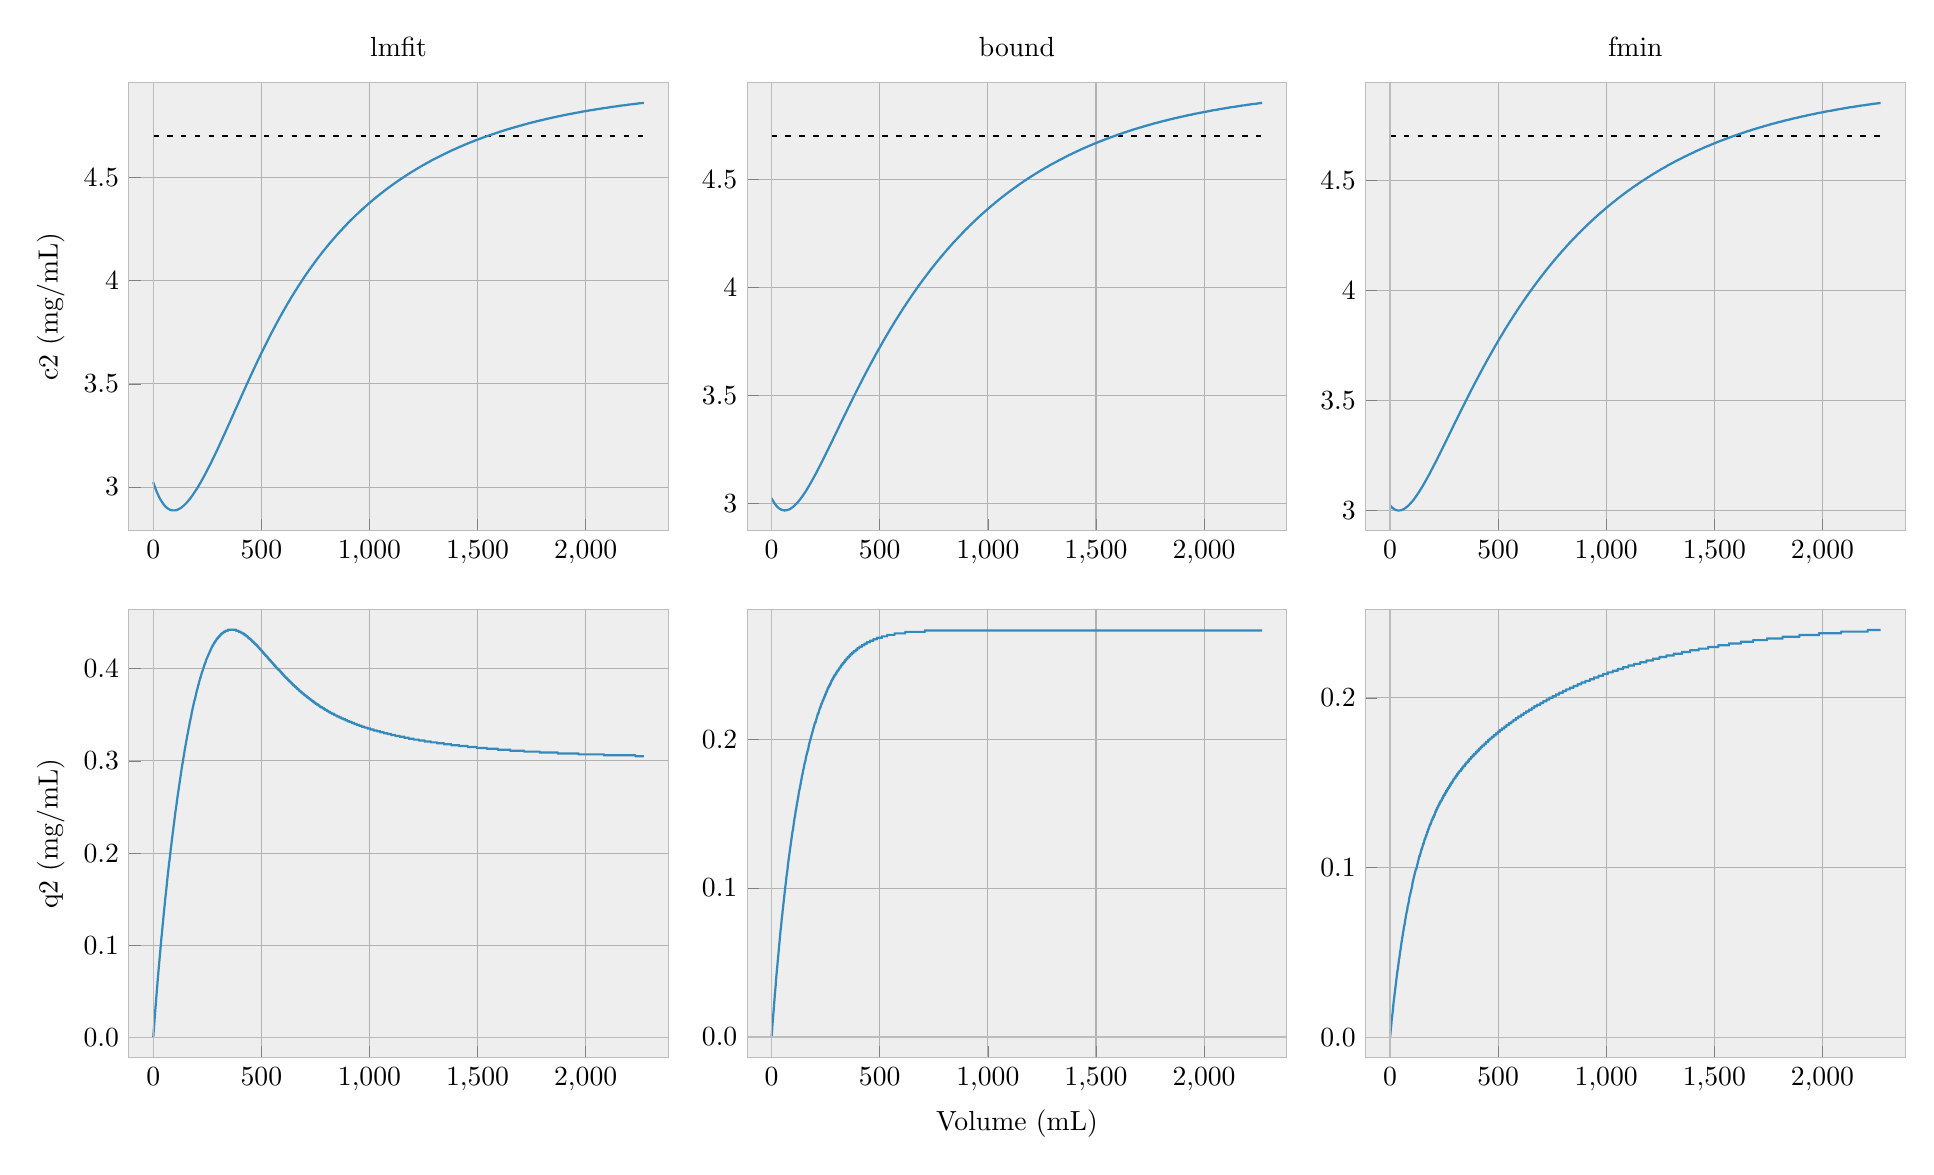 % This file was created by matplotlib2tikz v0.6.15.
\begin{tikzpicture}

\definecolor{color0}{rgb}{0.204,0.541,0.741}

\begin{groupplot}[group style={group size=3 by 2}]
\nextgroupplot[
title={lmfit},
ylabel={c2 (mg/mL)},
xmin=-113.449, xmax=2382.423,
ymin=2.788, ymax=4.961,
tick pos=left,
xmajorgrids,
x grid style={white!69.804!black},
ymajorgrids,
y grid style={white!69.804!black},
axis line style={white!73.725!black},
axis background/.style={fill=white!93.333!black}
]
\path [draw=black, thick, dash pattern=on 2pt off 3pt] (axis cs:0,4.7)
--(axis cs:2268.974,4.7);

\addplot [thick, color0, forget plot]
table {%
0 3.024
1.892 3.018
3.785 3.012
5.677 3.006
7.57 3.001
9.462 2.995
11.354 2.99
13.247 2.985
15.139 2.98
17.031 2.975
18.924 2.971
20.816 2.966
22.709 2.962
24.601 2.957
26.493 2.953
28.386 2.949
30.278 2.946
32.171 2.942
34.063 2.938
35.955 2.935
37.848 2.932
39.74 2.929
41.633 2.926
43.525 2.923
45.417 2.92
47.31 2.917
49.202 2.915
51.094 2.912
52.987 2.91
54.879 2.908
56.772 2.906
58.664 2.904
60.556 2.902
62.449 2.9
64.341 2.899
66.234 2.897
68.126 2.896
70.018 2.895
71.911 2.893
73.803 2.892
75.696 2.891
77.588 2.89
79.48 2.89
81.373 2.889
83.265 2.888
85.157 2.888
87.05 2.888
88.942 2.887
90.835 2.887
92.727 2.887
94.619 2.887
96.512 2.887
98.404 2.887
100.297 2.887
102.189 2.888
104.081 2.888
105.974 2.888
107.866 2.889
109.759 2.89
111.651 2.89
113.543 2.891
115.436 2.892
117.328 2.893
119.22 2.894
121.113 2.895
123.005 2.896
124.898 2.897
126.79 2.899
128.682 2.9
130.575 2.901
132.467 2.903
134.36 2.904
136.252 2.906
138.144 2.908
140.037 2.909
141.929 2.911
143.822 2.913
145.714 2.915
147.606 2.917
149.499 2.919
151.391 2.921
153.283 2.923
155.176 2.925
157.068 2.927
158.961 2.93
160.853 2.932
162.745 2.934
164.638 2.937
166.53 2.939
168.423 2.942
170.315 2.944
172.207 2.947
174.1 2.949
175.992 2.952
177.885 2.955
179.777 2.957
181.669 2.96
183.562 2.963
185.454 2.966
187.346 2.969
189.239 2.972
191.131 2.975
193.024 2.978
194.916 2.981
196.808 2.984
198.701 2.987
200.593 2.99
202.486 2.993
204.378 2.997
206.27 3.0
208.163 3.003
210.055 3.006
211.948 3.01
213.84 3.013
215.732 3.017
217.625 3.02
219.517 3.023
221.409 3.027
223.302 3.03
225.194 3.034
227.087 3.037
228.979 3.041
230.871 3.045
232.764 3.048
234.656 3.052
236.549 3.056
238.441 3.059
240.333 3.063
242.226 3.067
244.118 3.071
246.011 3.074
247.903 3.078
249.795 3.082
251.688 3.086
253.58 3.09
255.472 3.094
257.365 3.098
259.257 3.102
261.15 3.105
263.042 3.109
264.934 3.113
266.827 3.117
268.719 3.121
270.612 3.125
272.504 3.13
274.396 3.134
276.289 3.138
278.181 3.142
280.074 3.146
281.966 3.15
283.858 3.154
285.751 3.158
287.643 3.162
289.535 3.167
291.428 3.171
293.32 3.175
295.213 3.179
297.105 3.183
298.997 3.188
300.89 3.192
302.782 3.196
304.675 3.2
306.567 3.205
308.459 3.209
310.352 3.213
312.244 3.218
314.137 3.222
316.029 3.226
317.921 3.231
319.814 3.235
321.706 3.239
323.598 3.244
325.491 3.248
327.383 3.252
329.276 3.257
331.168 3.261
333.06 3.265
334.953 3.27
336.845 3.274
338.738 3.279
340.63 3.283
342.522 3.287
344.415 3.292
346.307 3.296
348.2 3.301
350.092 3.305
351.984 3.309
353.877 3.314
355.769 3.318
357.661 3.323
359.554 3.327
361.446 3.332
363.339 3.336
365.231 3.34
367.123 3.345
369.016 3.349
370.908 3.354
372.801 3.358
374.693 3.363
376.585 3.367
378.478 3.372
380.37 3.376
382.263 3.38
384.155 3.385
386.047 3.389
387.94 3.394
389.832 3.398
391.724 3.403
393.617 3.407
395.509 3.412
397.402 3.416
399.294 3.42
401.186 3.425
403.079 3.429
404.971 3.434
406.864 3.438
408.756 3.443
410.648 3.447
412.541 3.451
414.433 3.456
416.326 3.46
418.218 3.465
420.11 3.469
422.003 3.473
423.895 3.478
425.787 3.482
427.68 3.486
429.572 3.491
431.465 3.495
433.357 3.5
435.249 3.504
437.142 3.508
439.034 3.513
440.927 3.517
442.819 3.521
444.711 3.526
446.604 3.53
448.496 3.534
450.389 3.539
452.281 3.543
454.173 3.547
456.066 3.551
457.958 3.556
459.85 3.56
461.743 3.564
463.635 3.569
465.528 3.573
467.42 3.577
469.312 3.581
471.205 3.585
473.097 3.59
474.99 3.594
476.882 3.598
478.774 3.602
480.667 3.606
482.559 3.611
484.452 3.615
486.344 3.619
488.236 3.623
490.129 3.627
492.021 3.631
493.913 3.635
495.806 3.64
497.698 3.644
499.591 3.648
501.483 3.652
503.375 3.656
505.268 3.66
507.16 3.664
509.053 3.668
510.945 3.672
512.837 3.676
514.73 3.68
516.622 3.684
518.515 3.688
520.407 3.692
522.299 3.696
524.192 3.7
526.084 3.704
527.976 3.708
529.869 3.712
531.761 3.716
533.654 3.72
535.546 3.724
537.438 3.728
539.331 3.731
541.223 3.735
543.116 3.739
545.008 3.743
546.9 3.747
548.793 3.751
550.685 3.754
552.578 3.758
554.47 3.762
556.362 3.766
558.255 3.77
560.147 3.773
562.039 3.777
563.932 3.781
565.824 3.785
567.717 3.788
569.609 3.792
571.501 3.796
573.394 3.799
575.286 3.803
577.179 3.807
579.071 3.81
580.963 3.814
582.856 3.818
584.748 3.821
586.641 3.825
588.533 3.828
590.425 3.832
592.318 3.835
594.21 3.839
596.102 3.843
597.995 3.846
599.887 3.85
601.78 3.853
603.672 3.857
605.564 3.86
607.457 3.864
609.349 3.867
611.242 3.87
613.134 3.874
615.026 3.877
616.919 3.881
618.811 3.884
620.704 3.888
622.596 3.891
624.488 3.894
626.381 3.898
628.273 3.901
630.165 3.904
632.058 3.908
633.95 3.911
635.843 3.914
637.735 3.918
639.627 3.921
641.52 3.924
643.412 3.927
645.305 3.931
647.197 3.934
649.089 3.937
650.982 3.94
652.874 3.944
654.766 3.947
656.659 3.95
658.551 3.953
660.444 3.956
662.336 3.959
664.228 3.963
666.121 3.966
668.013 3.969
669.906 3.972
671.798 3.975
673.69 3.978
675.583 3.981
677.475 3.984
679.368 3.987
681.26 3.99
683.152 3.993
685.045 3.996
686.937 3.999
688.829 4.002
690.722 4.005
692.614 4.008
694.507 4.011
696.399 4.014
698.291 4.017
700.184 4.02
702.076 4.023
703.969 4.026
705.861 4.029
707.753 4.032
709.646 4.035
711.538 4.038
713.431 4.04
715.323 4.043
717.215 4.046
719.108 4.049
721.0 4.052
722.892 4.055
724.785 4.057
726.677 4.06
728.57 4.063
730.462 4.066
732.354 4.068
734.247 4.071
736.139 4.074
738.032 4.077
739.924 4.079
741.816 4.082
743.709 4.085
745.601 4.088
747.494 4.09
749.386 4.093
751.278 4.096
753.171 4.098
755.063 4.101
756.955 4.104
758.848 4.106
760.74 4.109
762.633 4.111
764.525 4.114
766.417 4.117
768.31 4.119
770.202 4.122
772.095 4.124
773.987 4.127
775.879 4.129
777.772 4.132
779.664 4.135
781.557 4.137
783.449 4.14
785.341 4.142
787.234 4.145
789.126 4.147
791.018 4.15
792.911 4.152
794.803 4.154
796.696 4.157
798.588 4.159
800.48 4.162
802.373 4.164
804.265 4.167
806.158 4.169
808.05 4.171
809.942 4.174
811.835 4.176
813.727 4.179
815.62 4.181
817.512 4.183
819.404 4.186
821.297 4.188
823.189 4.19
825.081 4.193
826.974 4.195
828.866 4.197
830.759 4.2
832.651 4.202
834.543 4.204
836.436 4.206
838.328 4.209
840.221 4.211
842.113 4.213
844.005 4.216
845.898 4.218
847.79 4.22
849.683 4.222
851.575 4.224
853.467 4.227
855.36 4.229
857.252 4.231
859.144 4.233
861.037 4.235
862.929 4.238
864.822 4.24
866.714 4.242
868.606 4.244
870.499 4.246
872.391 4.248
874.284 4.25
876.176 4.253
878.068 4.255
879.961 4.257
881.853 4.259
883.746 4.261
885.638 4.263
887.53 4.265
889.423 4.267
891.315 4.269
893.207 4.271
895.1 4.273
896.992 4.276
898.885 4.278
900.777 4.28
902.669 4.282
904.562 4.284
906.454 4.286
908.347 4.288
910.239 4.29
912.131 4.292
914.024 4.294
915.916 4.296
917.809 4.298
919.701 4.3
921.593 4.301
923.486 4.303
925.378 4.305
927.27 4.307
929.163 4.309
931.055 4.311
932.948 4.313
934.84 4.315
936.732 4.317
938.625 4.319
940.517 4.321
942.41 4.323
944.302 4.324
946.194 4.326
948.087 4.328
949.979 4.33
951.872 4.332
953.764 4.334
955.656 4.336
957.549 4.337
959.441 4.339
961.333 4.341
963.226 4.343
965.118 4.345
967.011 4.347
968.903 4.348
970.795 4.35
972.688 4.352
974.58 4.354
976.473 4.356
978.365 4.357
980.257 4.359
982.15 4.361
984.042 4.363
985.935 4.364
987.827 4.366
989.719 4.368
991.612 4.37
993.504 4.371
995.396 4.373
997.289 4.375
999.181 4.376
1001.074 4.378
1002.966 4.38
1004.858 4.382
1006.751 4.383
1008.643 4.385
1010.536 4.387
1012.428 4.388
1014.32 4.39
1016.213 4.392
1018.105 4.393
1019.998 4.395
1021.89 4.397
1023.782 4.398
1025.675 4.4
1027.567 4.401
1029.459 4.403
1031.352 4.405
1033.244 4.406
1035.137 4.408
1037.029 4.41
1038.921 4.411
1040.814 4.413
1042.706 4.414
1044.599 4.416
1046.491 4.417
1048.383 4.419
1050.276 4.421
1052.168 4.422
1054.061 4.424
1055.953 4.425
1057.845 4.427
1059.738 4.428
1061.63 4.43
1063.522 4.431
1065.415 4.433
1067.307 4.435
1069.2 4.436
1071.092 4.438
1072.984 4.439
1074.877 4.441
1076.769 4.442
1078.662 4.444
1080.554 4.445
1082.446 4.447
1084.339 4.448
1086.231 4.45
1088.124 4.451
1090.016 4.452
1091.908 4.454
1093.801 4.455
1095.693 4.457
1097.585 4.458
1099.478 4.46
1101.37 4.461
1103.263 4.463
1105.155 4.464
1107.047 4.465
1108.94 4.467
1110.832 4.468
1112.725 4.47
1114.617 4.471
1116.509 4.473
1118.402 4.474
1120.294 4.475
1122.187 4.477
1124.079 4.478
1125.971 4.479
1127.864 4.481
1129.756 4.482
1131.648 4.484
1133.541 4.485
1135.433 4.486
1137.326 4.488
1139.218 4.489
1141.11 4.49
1143.003 4.492
1144.895 4.493
1146.788 4.494
1148.68 4.496
1150.572 4.497
1152.465 4.498
1154.357 4.5
1156.25 4.501
1158.142 4.502
1160.034 4.504
1161.927 4.505
1163.819 4.506
1165.711 4.508
1167.604 4.509
1169.496 4.51
1171.389 4.511
1173.281 4.513
1175.173 4.514
1177.066 4.515
1178.958 4.517
1180.851 4.518
1182.743 4.519
1184.635 4.52
1186.528 4.522
1188.42 4.523
1190.313 4.524
1192.205 4.525
1194.097 4.527
1195.99 4.528
1197.882 4.529
1199.774 4.53
1201.667 4.531
1203.559 4.533
1205.452 4.534
1207.344 4.535
1209.236 4.536
1211.129 4.537
1213.021 4.539
1214.914 4.54
1216.806 4.541
1218.698 4.542
1220.591 4.543
1222.483 4.545
1224.376 4.546
1226.268 4.547
1228.16 4.548
1230.053 4.549
1231.945 4.55
1233.837 4.552
1235.73 4.553
1237.622 4.554
1239.515 4.555
1241.407 4.556
1243.299 4.557
1245.192 4.559
1247.084 4.56
1248.977 4.561
1250.869 4.562
1252.761 4.563
1254.654 4.564
1256.546 4.565
1258.439 4.566
1260.331 4.567
1262.223 4.569
1264.116 4.57
1266.008 4.571
1267.9 4.572
1269.793 4.573
1271.685 4.574
1273.578 4.575
1275.47 4.576
1277.362 4.577
1279.255 4.578
1281.147 4.579
1283.04 4.581
1284.932 4.582
1286.824 4.583
1288.717 4.584
1290.609 4.585
1292.501 4.586
1294.394 4.587
1296.286 4.588
1298.179 4.589
1300.071 4.59
1301.963 4.591
1303.856 4.592
1305.748 4.593
1307.641 4.594
1309.533 4.595
1311.425 4.596
1313.318 4.597
1315.21 4.598
1317.103 4.599
1318.995 4.6
1320.887 4.601
1322.78 4.602
1324.672 4.603
1326.564 4.604
1328.457 4.605
1330.349 4.606
1332.242 4.607
1334.134 4.608
1336.026 4.609
1337.919 4.61
1339.811 4.611
1341.704 4.612
1343.596 4.613
1345.488 4.614
1347.381 4.615
1349.273 4.616
1351.166 4.617
1353.058 4.618
1354.95 4.619
1356.843 4.62
1358.735 4.621
1360.627 4.622
1362.52 4.623
1364.412 4.624
1366.305 4.625
1368.197 4.625
1370.089 4.626
1371.982 4.627
1373.874 4.628
1375.767 4.629
1377.659 4.63
1379.551 4.631
1381.444 4.632
1383.336 4.633
1385.229 4.634
1387.121 4.635
1389.013 4.636
1390.906 4.636
1392.798 4.637
1394.69 4.638
1396.583 4.639
1398.475 4.64
1400.368 4.641
1402.26 4.642
1404.152 4.643
1406.045 4.644
1407.937 4.644
1409.83 4.645
1411.722 4.646
1413.614 4.647
1415.507 4.648
1417.399 4.649
1419.292 4.65
1421.184 4.651
1423.076 4.651
1424.969 4.652
1426.861 4.653
1428.753 4.654
1430.646 4.655
1432.538 4.656
1434.431 4.656
1436.323 4.657
1438.215 4.658
1440.108 4.659
1442.0 4.66
1443.893 4.661
1445.785 4.661
1447.677 4.662
1449.57 4.663
1451.462 4.664
1453.355 4.665
1455.247 4.666
1457.139 4.666
1459.032 4.667
1460.924 4.668
1462.816 4.669
1464.709 4.67
1466.601 4.67
1468.494 4.671
1470.386 4.672
1472.278 4.673
1474.171 4.674
1476.063 4.674
1477.956 4.675
1479.848 4.676
1481.74 4.677
1483.633 4.677
1485.525 4.678
1487.418 4.679
1489.31 4.68
1491.202 4.681
1493.095 4.681
1494.987 4.682
1496.879 4.683
1498.772 4.684
1500.664 4.684
1502.557 4.685
1504.449 4.686
1506.341 4.687
1508.234 4.687
1510.126 4.688
1512.019 4.689
1513.911 4.69
1515.803 4.69
1517.696 4.691
1519.588 4.692
1521.481 4.692
1523.373 4.693
1525.265 4.694
1527.158 4.695
1529.05 4.695
1530.942 4.696
1532.835 4.697
1534.727 4.698
1536.62 4.698
1538.512 4.699
1540.404 4.7
1542.297 4.7
1544.189 4.701
1546.082 4.702
1547.974 4.702
1549.866 4.703
1551.759 4.704
1553.651 4.705
1555.544 4.705
1557.436 4.706
1559.328 4.707
1561.221 4.707
1563.113 4.708
1565.005 4.709
1566.898 4.709
1568.79 4.71
1570.683 4.711
1572.575 4.711
1574.467 4.712
1576.36 4.713
1578.252 4.713
1580.145 4.714
1582.037 4.715
1583.929 4.715
1585.822 4.716
1587.714 4.717
1589.607 4.717
1591.499 4.718
1593.391 4.719
1595.284 4.719
1597.176 4.72
1599.068 4.721
1600.961 4.721
1602.853 4.722
1604.746 4.723
1606.638 4.723
1608.53 4.724
1610.423 4.725
1612.315 4.725
1614.208 4.726
1616.1 4.726
1617.992 4.727
1619.885 4.728
1621.777 4.728
1623.67 4.729
1625.562 4.73
1627.454 4.73
1629.347 4.731
1631.239 4.731
1633.131 4.732
1635.024 4.733
1636.916 4.733
1638.809 4.734
1640.701 4.734
1642.593 4.735
1644.486 4.736
1646.378 4.736
1648.271 4.737
1650.163 4.737
1652.055 4.738
1653.948 4.739
1655.84 4.739
1657.733 4.74
1659.625 4.74
1661.517 4.741
1663.41 4.742
1665.302 4.742
1667.194 4.743
1669.087 4.743
1670.979 4.744
1672.872 4.744
1674.764 4.745
1676.656 4.746
1678.549 4.746
1680.441 4.747
1682.334 4.747
1684.226 4.748
1686.118 4.748
1688.011 4.749
1689.903 4.75
1691.796 4.75
1693.688 4.751
1695.58 4.751
1697.473 4.752
1699.365 4.752
1701.257 4.753
1703.15 4.753
1705.042 4.754
1706.935 4.755
1708.827 4.755
1710.719 4.756
1712.612 4.756
1714.504 4.757
1716.397 4.757
1718.289 4.758
1720.181 4.758
1722.074 4.759
1723.966 4.759
1725.859 4.76
1727.751 4.76
1729.643 4.761
1731.536 4.762
1733.428 4.762
1735.32 4.763
1737.213 4.763
1739.105 4.764
1740.998 4.764
1742.89 4.765
1744.782 4.765
1746.675 4.766
1748.567 4.766
1750.46 4.767
1752.352 4.767
1754.244 4.768
1756.137 4.768
1758.029 4.769
1759.922 4.769
1761.814 4.77
1763.706 4.77
1765.599 4.771
1767.491 4.771
1769.383 4.772
1771.276 4.772
1773.168 4.773
1775.061 4.773
1776.953 4.774
1778.845 4.774
1780.738 4.775
1782.63 4.775
1784.523 4.776
1786.415 4.776
1788.307 4.777
1790.2 4.777
1792.092 4.778
1793.985 4.778
1795.877 4.778
1797.769 4.779
1799.662 4.779
1801.554 4.78
1803.446 4.78
1805.339 4.781
1807.231 4.781
1809.124 4.782
1811.016 4.782
1812.908 4.783
1814.801 4.783
1816.693 4.784
1818.586 4.784
1820.478 4.785
1822.37 4.785
1824.263 4.785
1826.155 4.786
1828.048 4.786
1829.94 4.787
1831.832 4.787
1833.725 4.788
1835.617 4.788
1837.509 4.789
1839.402 4.789
1841.294 4.789
1843.187 4.79
1845.079 4.79
1846.971 4.791
1848.864 4.791
1850.756 4.792
1852.649 4.792
1854.541 4.793
1856.433 4.793
1858.326 4.793
1860.218 4.794
1862.111 4.794
1864.003 4.795
1865.895 4.795
1867.788 4.796
1869.68 4.796
1871.572 4.796
1873.465 4.797
1875.357 4.797
1877.25 4.798
1879.142 4.798
1881.034 4.798
1882.927 4.799
1884.819 4.799
1886.712 4.8
1888.604 4.8
1890.496 4.801
1892.389 4.801
1894.281 4.801
1896.174 4.802
1898.066 4.802
1899.958 4.803
1901.851 4.803
1903.743 4.803
1905.635 4.804
1907.528 4.804
1909.42 4.805
1911.313 4.805
1913.205 4.805
1915.097 4.806
1916.99 4.806
1918.882 4.807
1920.775 4.807
1922.667 4.807
1924.559 4.808
1926.452 4.808
1928.344 4.808
1930.236 4.809
1932.129 4.809
1934.021 4.81
1935.914 4.81
1937.806 4.81
1939.698 4.811
1941.591 4.811
1943.483 4.812
1945.376 4.812
1947.268 4.812
1949.16 4.813
1951.053 4.813
1952.945 4.813
1954.838 4.814
1956.73 4.814
1958.622 4.815
1960.515 4.815
1962.407 4.815
1964.299 4.816
1966.192 4.816
1968.084 4.816
1969.977 4.817
1971.869 4.817
1973.761 4.817
1975.654 4.818
1977.546 4.818
1979.439 4.819
1981.331 4.819
1983.223 4.819
1985.116 4.82
1987.008 4.82
1988.901 4.82
1990.793 4.821
1992.685 4.821
1994.578 4.821
1996.47 4.822
1998.362 4.822
2000.255 4.822
2002.147 4.823
2004.04 4.823
2005.932 4.823
2007.824 4.824
2009.717 4.824
2011.609 4.824
2013.502 4.825
2015.394 4.825
2017.286 4.825
2019.179 4.826
2021.071 4.826
2022.964 4.826
2024.856 4.827
2026.748 4.827
2028.641 4.827
2030.533 4.828
2032.425 4.828
2034.318 4.828
2036.21 4.829
2038.103 4.829
2039.995 4.829
2041.887 4.83
2043.78 4.83
2045.672 4.83
2047.565 4.831
2049.457 4.831
2051.349 4.831
2053.242 4.832
2055.134 4.832
2057.027 4.832
2058.919 4.833
2060.811 4.833
2062.704 4.833
2064.596 4.834
2066.488 4.834
2068.381 4.834
2070.273 4.834
2072.166 4.835
2074.058 4.835
2075.95 4.835
2077.843 4.836
2079.735 4.836
2081.628 4.836
2083.52 4.837
2085.412 4.837
2087.305 4.837
2089.197 4.838
2091.09 4.838
2092.982 4.838
2094.874 4.838
2096.767 4.839
2098.659 4.839
2100.551 4.839
2102.444 4.84
2104.336 4.84
2106.229 4.84
2108.121 4.84
2110.013 4.841
2111.906 4.841
2113.798 4.841
2115.691 4.842
2117.583 4.842
2119.475 4.842
2121.368 4.842
2123.26 4.843
2125.153 4.843
2127.045 4.843
2128.937 4.844
2130.83 4.844
2132.722 4.844
2134.614 4.844
2136.507 4.845
2138.399 4.845
2140.292 4.845
2142.184 4.846
2144.076 4.846
2145.969 4.846
2147.861 4.846
2149.754 4.847
2151.646 4.847
2153.538 4.847
2155.431 4.847
2157.323 4.848
2159.216 4.848
2161.108 4.848
2163.0 4.849
2164.893 4.849
2166.785 4.849
2168.677 4.849
2170.57 4.85
2172.462 4.85
2174.355 4.85
2176.247 4.85
2178.139 4.851
2180.032 4.851
2181.924 4.851
2183.817 4.851
2185.709 4.852
2187.601 4.852
2189.494 4.852
2191.386 4.852
2193.279 4.853
2195.171 4.853
2197.063 4.853
2198.956 4.854
2200.848 4.854
2202.74 4.854
2204.633 4.854
2206.525 4.855
2208.418 4.855
2210.31 4.855
2212.202 4.855
2214.095 4.856
2215.987 4.856
2217.88 4.856
2219.772 4.856
2221.664 4.857
2223.557 4.857
2225.449 4.857
2227.342 4.857
2229.234 4.857
2231.126 4.858
2233.019 4.858
2234.911 4.858
2236.803 4.858
2238.696 4.859
2240.588 4.859
2242.481 4.859
2244.373 4.859
2246.265 4.86
2248.158 4.86
2250.05 4.86
2251.943 4.86
2253.835 4.861
2255.727 4.861
2257.62 4.861
2259.512 4.861
2261.405 4.861
2263.297 4.862
2265.189 4.862
2267.082 4.862
2268.974 4.862
};
\path [draw=white!73.725!black, fill opacity=0] (axis cs:0,2.788)
--(axis cs:0,4.961);

\path [draw=white!73.725!black, fill opacity=0] (axis cs:1,2.788)
--(axis cs:1,4.961);

\path [draw=white!73.725!black, fill opacity=0] (axis cs:-113.449,0)
--(axis cs:2382.423,0);

\path [draw=white!73.725!black, fill opacity=0] (axis cs:-113.449,1)
--(axis cs:2382.423,1);

\nextgroupplot[
title={bound},
xmin=-113.449, xmax=2382.423,
ymin=2.873, ymax=4.949,
tick pos=left,
xmajorgrids,
x grid style={white!69.804!black},
ymajorgrids,
y grid style={white!69.804!black},
axis line style={white!73.725!black},
axis background/.style={fill=white!93.333!black}
]
\path [draw=black, thick, dash pattern=on 2pt off 3pt] (axis cs:0,4.7)
--(axis cs:2268.974,4.7);

\addplot [thick, color0, forget plot]
table {%
0 3.024
1.892 3.02
3.785 3.016
5.677 3.013
7.57 3.01
9.462 3.007
11.354 3.004
13.247 3.001
15.139 2.998
17.031 2.995
18.924 2.993
20.816 2.99
22.709 2.988
24.601 2.986
26.493 2.984
28.386 2.982
30.278 2.981
32.171 2.979
34.063 2.977
35.955 2.976
37.848 2.975
39.74 2.974
41.633 2.972
43.525 2.972
45.417 2.971
47.31 2.97
49.202 2.969
51.094 2.969
52.987 2.968
54.879 2.968
56.772 2.968
58.664 2.968
60.556 2.967
62.449 2.968
64.341 2.968
66.234 2.968
68.126 2.968
70.018 2.969
71.911 2.969
73.803 2.97
75.696 2.97
77.588 2.971
79.48 2.972
81.373 2.972
83.265 2.973
85.157 2.974
87.05 2.975
88.942 2.977
90.835 2.978
92.727 2.979
94.619 2.981
96.512 2.982
98.404 2.983
100.297 2.985
102.189 2.987
104.081 2.988
105.974 2.99
107.866 2.992
109.759 2.994
111.651 2.996
113.543 2.997
115.436 2.999
117.328 3.002
119.22 3.004
121.113 3.006
123.005 3.008
124.898 3.01
126.79 3.013
128.682 3.015
130.575 3.017
132.467 3.02
134.36 3.022
136.252 3.025
138.144 3.027
140.037 3.03
141.929 3.033
143.822 3.035
145.714 3.038
147.606 3.041
149.499 3.044
151.391 3.047
153.283 3.049
155.176 3.052
157.068 3.055
158.961 3.058
160.853 3.061
162.745 3.064
164.638 3.067
166.53 3.071
168.423 3.074
170.315 3.077
172.207 3.08
174.1 3.083
175.992 3.087
177.885 3.09
179.777 3.093
181.669 3.096
183.562 3.1
185.454 3.103
187.346 3.106
189.239 3.11
191.131 3.113
193.024 3.117
194.916 3.12
196.808 3.124
198.701 3.127
200.593 3.131
202.486 3.134
204.378 3.138
206.27 3.141
208.163 3.145
210.055 3.149
211.948 3.152
213.84 3.156
215.732 3.16
217.625 3.163
219.517 3.167
221.409 3.171
223.302 3.174
225.194 3.178
227.087 3.182
228.979 3.185
230.871 3.189
232.764 3.193
234.656 3.197
236.549 3.2
238.441 3.204
240.333 3.208
242.226 3.212
244.118 3.216
246.011 3.22
247.903 3.223
249.795 3.227
251.688 3.231
253.58 3.235
255.472 3.239
257.365 3.243
259.257 3.246
261.15 3.25
263.042 3.254
264.934 3.258
266.827 3.262
268.719 3.266
270.612 3.27
272.504 3.274
274.396 3.278
276.289 3.281
278.181 3.285
280.074 3.289
281.966 3.293
283.858 3.297
285.751 3.301
287.643 3.305
289.535 3.309
291.428 3.313
293.32 3.317
295.213 3.321
297.105 3.325
298.997 3.328
300.89 3.332
302.782 3.336
304.675 3.34
306.567 3.344
308.459 3.348
310.352 3.352
312.244 3.356
314.137 3.36
316.029 3.364
317.921 3.368
319.814 3.372
321.706 3.376
323.598 3.379
325.491 3.383
327.383 3.387
329.276 3.391
331.168 3.395
333.06 3.399
334.953 3.403
336.845 3.407
338.738 3.411
340.63 3.415
342.522 3.418
344.415 3.422
346.307 3.426
348.2 3.43
350.092 3.434
351.984 3.438
353.877 3.442
355.769 3.446
357.661 3.449
359.554 3.453
361.446 3.457
363.339 3.461
365.231 3.465
367.123 3.469
369.016 3.472
370.908 3.476
372.801 3.48
374.693 3.484
376.585 3.488
378.478 3.492
380.37 3.495
382.263 3.499
384.155 3.503
386.047 3.507
387.94 3.51
389.832 3.514
391.724 3.518
393.617 3.522
395.509 3.526
397.402 3.529
399.294 3.533
401.186 3.537
403.079 3.54
404.971 3.544
406.864 3.548
408.756 3.552
410.648 3.555
412.541 3.559
414.433 3.563
416.326 3.566
418.218 3.57
420.11 3.574
422.003 3.577
423.895 3.581
425.787 3.585
427.68 3.588
429.572 3.592
431.465 3.596
433.357 3.599
435.249 3.603
437.142 3.607
439.034 3.61
440.927 3.614
442.819 3.617
444.711 3.621
446.604 3.624
448.496 3.628
450.389 3.632
452.281 3.635
454.173 3.639
456.066 3.642
457.958 3.646
459.85 3.649
461.743 3.653
463.635 3.656
465.528 3.66
467.42 3.663
469.312 3.667
471.205 3.67
473.097 3.674
474.99 3.677
476.882 3.681
478.774 3.684
480.667 3.688
482.559 3.691
484.452 3.694
486.344 3.698
488.236 3.701
490.129 3.705
492.021 3.708
493.913 3.712
495.806 3.715
497.698 3.718
499.591 3.722
501.483 3.725
503.375 3.728
505.268 3.732
507.16 3.735
509.053 3.738
510.945 3.742
512.837 3.745
514.73 3.748
516.622 3.752
518.515 3.755
520.407 3.758
522.299 3.761
524.192 3.765
526.084 3.768
527.976 3.771
529.869 3.775
531.761 3.778
533.654 3.781
535.546 3.784
537.438 3.787
539.331 3.791
541.223 3.794
543.116 3.797
545.008 3.8
546.9 3.803
548.793 3.807
550.685 3.81
552.578 3.813
554.47 3.816
556.362 3.819
558.255 3.822
560.147 3.825
562.039 3.828
563.932 3.832
565.824 3.835
567.717 3.838
569.609 3.841
571.501 3.844
573.394 3.847
575.286 3.85
577.179 3.853
579.071 3.856
580.963 3.859
582.856 3.862
584.748 3.865
586.641 3.868
588.533 3.871
590.425 3.874
592.318 3.877
594.21 3.88
596.102 3.883
597.995 3.886
599.887 3.889
601.78 3.892
603.672 3.895
605.564 3.898
607.457 3.901
609.349 3.904
611.242 3.907
613.134 3.91
615.026 3.912
616.919 3.915
618.811 3.918
620.704 3.921
622.596 3.924
624.488 3.927
626.381 3.93
628.273 3.933
630.165 3.935
632.058 3.938
633.95 3.941
635.843 3.944
637.735 3.947
639.627 3.949
641.52 3.952
643.412 3.955
645.305 3.958
647.197 3.961
649.089 3.963
650.982 3.966
652.874 3.969
654.766 3.972
656.659 3.974
658.551 3.977
660.444 3.98
662.336 3.982
664.228 3.985
666.121 3.988
668.013 3.991
669.906 3.993
671.798 3.996
673.69 3.999
675.583 4.001
677.475 4.004
679.368 4.007
681.26 4.009
683.152 4.012
685.045 4.014
686.937 4.017
688.829 4.02
690.722 4.022
692.614 4.025
694.507 4.027
696.399 4.03
698.291 4.033
700.184 4.035
702.076 4.038
703.969 4.04
705.861 4.043
707.753 4.045
709.646 4.048
711.538 4.05
713.431 4.053
715.323 4.055
717.215 4.058
719.108 4.06
721.0 4.063
722.892 4.065
724.785 4.068
726.677 4.07
728.57 4.073
730.462 4.075
732.354 4.078
734.247 4.08
736.139 4.083
738.032 4.085
739.924 4.087
741.816 4.09
743.709 4.092
745.601 4.095
747.494 4.097
749.386 4.099
751.278 4.102
753.171 4.104
755.063 4.107
756.955 4.109
758.848 4.111
760.74 4.114
762.633 4.116
764.525 4.118
766.417 4.121
768.31 4.123
770.202 4.125
772.095 4.128
773.987 4.13
775.879 4.132
777.772 4.135
779.664 4.137
781.557 4.139
783.449 4.141
785.341 4.144
787.234 4.146
789.126 4.148
791.018 4.15
792.911 4.153
794.803 4.155
796.696 4.157
798.588 4.159
800.48 4.162
802.373 4.164
804.265 4.166
806.158 4.168
808.05 4.17
809.942 4.173
811.835 4.175
813.727 4.177
815.62 4.179
817.512 4.181
819.404 4.183
821.297 4.186
823.189 4.188
825.081 4.19
826.974 4.192
828.866 4.194
830.759 4.196
832.651 4.198
834.543 4.2
836.436 4.203
838.328 4.205
840.221 4.207
842.113 4.209
844.005 4.211
845.898 4.213
847.79 4.215
849.683 4.217
851.575 4.219
853.467 4.221
855.36 4.223
857.252 4.225
859.144 4.227
861.037 4.229
862.929 4.231
864.822 4.233
866.714 4.235
868.606 4.237
870.499 4.239
872.391 4.241
874.284 4.243
876.176 4.245
878.068 4.247
879.961 4.249
881.853 4.251
883.746 4.253
885.638 4.255
887.53 4.257
889.423 4.259
891.315 4.261
893.207 4.263
895.1 4.265
896.992 4.267
898.885 4.269
900.777 4.271
902.669 4.272
904.562 4.274
906.454 4.276
908.347 4.278
910.239 4.28
912.131 4.282
914.024 4.284
915.916 4.286
917.809 4.288
919.701 4.289
921.593 4.291
923.486 4.293
925.378 4.295
927.27 4.297
929.163 4.299
931.055 4.3
932.948 4.302
934.84 4.304
936.732 4.306
938.625 4.308
940.517 4.309
942.41 4.311
944.302 4.313
946.194 4.315
948.087 4.317
949.979 4.318
951.872 4.32
953.764 4.322
955.656 4.324
957.549 4.325
959.441 4.327
961.333 4.329
963.226 4.331
965.118 4.332
967.011 4.334
968.903 4.336
970.795 4.338
972.688 4.339
974.58 4.341
976.473 4.343
978.365 4.344
980.257 4.346
982.15 4.348
984.042 4.349
985.935 4.351
987.827 4.353
989.719 4.354
991.612 4.356
993.504 4.358
995.396 4.359
997.289 4.361
999.181 4.363
1001.074 4.364
1002.966 4.366
1004.858 4.368
1006.751 4.369
1008.643 4.371
1010.536 4.373
1012.428 4.374
1014.32 4.376
1016.213 4.377
1018.105 4.379
1019.998 4.381
1021.89 4.382
1023.782 4.384
1025.675 4.385
1027.567 4.387
1029.459 4.388
1031.352 4.39
1033.244 4.392
1035.137 4.393
1037.029 4.395
1038.921 4.396
1040.814 4.398
1042.706 4.399
1044.599 4.401
1046.491 4.402
1048.383 4.404
1050.276 4.406
1052.168 4.407
1054.061 4.409
1055.953 4.41
1057.845 4.412
1059.738 4.413
1061.63 4.415
1063.522 4.416
1065.415 4.418
1067.307 4.419
1069.2 4.421
1071.092 4.422
1072.984 4.423
1074.877 4.425
1076.769 4.426
1078.662 4.428
1080.554 4.429
1082.446 4.431
1084.339 4.432
1086.231 4.434
1088.124 4.435
1090.016 4.437
1091.908 4.438
1093.801 4.439
1095.693 4.441
1097.585 4.442
1099.478 4.444
1101.37 4.445
1103.263 4.447
1105.155 4.448
1107.047 4.449
1108.94 4.451
1110.832 4.452
1112.725 4.453
1114.617 4.455
1116.509 4.456
1118.402 4.458
1120.294 4.459
1122.187 4.46
1124.079 4.462
1125.971 4.463
1127.864 4.464
1129.756 4.466
1131.648 4.467
1133.541 4.469
1135.433 4.47
1137.326 4.471
1139.218 4.473
1141.11 4.474
1143.003 4.475
1144.895 4.477
1146.788 4.478
1148.68 4.479
1150.572 4.48
1152.465 4.482
1154.357 4.483
1156.25 4.484
1158.142 4.486
1160.034 4.487
1161.927 4.488
1163.819 4.49
1165.711 4.491
1167.604 4.492
1169.496 4.493
1171.389 4.495
1173.281 4.496
1175.173 4.497
1177.066 4.498
1178.958 4.5
1180.851 4.501
1182.743 4.502
1184.635 4.503
1186.528 4.505
1188.42 4.506
1190.313 4.507
1192.205 4.508
1194.097 4.51
1195.99 4.511
1197.882 4.512
1199.774 4.513
1201.667 4.515
1203.559 4.516
1205.452 4.517
1207.344 4.518
1209.236 4.519
1211.129 4.521
1213.021 4.522
1214.914 4.523
1216.806 4.524
1218.698 4.525
1220.591 4.526
1222.483 4.528
1224.376 4.529
1226.268 4.53
1228.16 4.531
1230.053 4.532
1231.945 4.533
1233.837 4.535
1235.73 4.536
1237.622 4.537
1239.515 4.538
1241.407 4.539
1243.299 4.54
1245.192 4.542
1247.084 4.543
1248.977 4.544
1250.869 4.545
1252.761 4.546
1254.654 4.547
1256.546 4.548
1258.439 4.549
1260.331 4.551
1262.223 4.552
1264.116 4.553
1266.008 4.554
1267.9 4.555
1269.793 4.556
1271.685 4.557
1273.578 4.558
1275.47 4.559
1277.362 4.56
1279.255 4.561
1281.147 4.563
1283.04 4.564
1284.932 4.565
1286.824 4.566
1288.717 4.567
1290.609 4.568
1292.501 4.569
1294.394 4.57
1296.286 4.571
1298.179 4.572
1300.071 4.573
1301.963 4.574
1303.856 4.575
1305.748 4.576
1307.641 4.577
1309.533 4.578
1311.425 4.579
1313.318 4.58
1315.21 4.581
1317.103 4.582
1318.995 4.583
1320.887 4.584
1322.78 4.585
1324.672 4.586
1326.564 4.587
1328.457 4.589
1330.349 4.59
1332.242 4.591
1334.134 4.591
1336.026 4.592
1337.919 4.593
1339.811 4.594
1341.704 4.595
1343.596 4.596
1345.488 4.597
1347.381 4.598
1349.273 4.599
1351.166 4.6
1353.058 4.601
1354.95 4.602
1356.843 4.603
1358.735 4.604
1360.627 4.605
1362.52 4.606
1364.412 4.607
1366.305 4.608
1368.197 4.609
1370.089 4.61
1371.982 4.611
1373.874 4.612
1375.767 4.613
1377.659 4.614
1379.551 4.615
1381.444 4.615
1383.336 4.616
1385.229 4.617
1387.121 4.618
1389.013 4.619
1390.906 4.62
1392.798 4.621
1394.69 4.622
1396.583 4.623
1398.475 4.624
1400.368 4.625
1402.26 4.625
1404.152 4.626
1406.045 4.627
1407.937 4.628
1409.83 4.629
1411.722 4.63
1413.614 4.631
1415.507 4.632
1417.399 4.633
1419.292 4.633
1421.184 4.634
1423.076 4.635
1424.969 4.636
1426.861 4.637
1428.753 4.638
1430.646 4.639
1432.538 4.64
1434.431 4.64
1436.323 4.641
1438.215 4.642
1440.108 4.643
1442.0 4.644
1443.893 4.645
1445.785 4.645
1447.677 4.646
1449.57 4.647
1451.462 4.648
1453.355 4.649
1455.247 4.65
1457.139 4.65
1459.032 4.651
1460.924 4.652
1462.816 4.653
1464.709 4.654
1466.601 4.655
1468.494 4.655
1470.386 4.656
1472.278 4.657
1474.171 4.658
1476.063 4.659
1477.956 4.659
1479.848 4.66
1481.74 4.661
1483.633 4.662
1485.525 4.663
1487.418 4.663
1489.31 4.664
1491.202 4.665
1493.095 4.666
1494.987 4.667
1496.879 4.667
1498.772 4.668
1500.664 4.669
1502.557 4.67
1504.449 4.67
1506.341 4.671
1508.234 4.672
1510.126 4.673
1512.019 4.673
1513.911 4.674
1515.803 4.675
1517.696 4.676
1519.588 4.676
1521.481 4.677
1523.373 4.678
1525.265 4.679
1527.158 4.679
1529.05 4.68
1530.942 4.681
1532.835 4.682
1534.727 4.682
1536.62 4.683
1538.512 4.684
1540.404 4.685
1542.297 4.685
1544.189 4.686
1546.082 4.687
1547.974 4.687
1549.866 4.688
1551.759 4.689
1553.651 4.69
1555.544 4.69
1557.436 4.691
1559.328 4.692
1561.221 4.692
1563.113 4.693
1565.005 4.694
1566.898 4.695
1568.79 4.695
1570.683 4.696
1572.575 4.697
1574.467 4.697
1576.36 4.698
1578.252 4.699
1580.145 4.699
1582.037 4.7
1583.929 4.701
1585.822 4.701
1587.714 4.702
1589.607 4.703
1591.499 4.704
1593.391 4.704
1595.284 4.705
1597.176 4.706
1599.068 4.706
1600.961 4.707
1602.853 4.708
1604.746 4.708
1606.638 4.709
1608.53 4.71
1610.423 4.71
1612.315 4.711
1614.208 4.711
1616.1 4.712
1617.992 4.713
1619.885 4.713
1621.777 4.714
1623.67 4.715
1625.562 4.715
1627.454 4.716
1629.347 4.717
1631.239 4.717
1633.131 4.718
1635.024 4.719
1636.916 4.719
1638.809 4.72
1640.701 4.72
1642.593 4.721
1644.486 4.722
1646.378 4.722
1648.271 4.723
1650.163 4.724
1652.055 4.724
1653.948 4.725
1655.84 4.725
1657.733 4.726
1659.625 4.727
1661.517 4.727
1663.41 4.728
1665.302 4.728
1667.194 4.729
1669.087 4.73
1670.979 4.73
1672.872 4.731
1674.764 4.731
1676.656 4.732
1678.549 4.733
1680.441 4.733
1682.334 4.734
1684.226 4.734
1686.118 4.735
1688.011 4.736
1689.903 4.736
1691.796 4.737
1693.688 4.737
1695.58 4.738
1697.473 4.738
1699.365 4.739
1701.257 4.74
1703.15 4.74
1705.042 4.741
1706.935 4.741
1708.827 4.742
1710.719 4.742
1712.612 4.743
1714.504 4.744
1716.397 4.744
1718.289 4.745
1720.181 4.745
1722.074 4.746
1723.966 4.746
1725.859 4.747
1727.751 4.747
1729.643 4.748
1731.536 4.749
1733.428 4.749
1735.32 4.75
1737.213 4.75
1739.105 4.751
1740.998 4.751
1742.89 4.752
1744.782 4.752
1746.675 4.753
1748.567 4.753
1750.46 4.754
1752.352 4.754
1754.244 4.755
1756.137 4.755
1758.029 4.756
1759.922 4.757
1761.814 4.757
1763.706 4.758
1765.599 4.758
1767.491 4.759
1769.383 4.759
1771.276 4.76
1773.168 4.76
1775.061 4.761
1776.953 4.761
1778.845 4.762
1780.738 4.762
1782.63 4.763
1784.523 4.763
1786.415 4.764
1788.307 4.764
1790.2 4.765
1792.092 4.765
1793.985 4.766
1795.877 4.766
1797.769 4.767
1799.662 4.767
1801.554 4.768
1803.446 4.768
1805.339 4.769
1807.231 4.769
1809.124 4.77
1811.016 4.77
1812.908 4.771
1814.801 4.771
1816.693 4.772
1818.586 4.772
1820.478 4.773
1822.37 4.773
1824.263 4.773
1826.155 4.774
1828.048 4.774
1829.94 4.775
1831.832 4.775
1833.725 4.776
1835.617 4.776
1837.509 4.777
1839.402 4.777
1841.294 4.778
1843.187 4.778
1845.079 4.779
1846.971 4.779
1848.864 4.78
1850.756 4.78
1852.649 4.78
1854.541 4.781
1856.433 4.781
1858.326 4.782
1860.218 4.782
1862.111 4.783
1864.003 4.783
1865.895 4.784
1867.788 4.784
1869.68 4.784
1871.572 4.785
1873.465 4.785
1875.357 4.786
1877.25 4.786
1879.142 4.787
1881.034 4.787
1882.927 4.788
1884.819 4.788
1886.712 4.788
1888.604 4.789
1890.496 4.789
1892.389 4.79
1894.281 4.79
1896.174 4.791
1898.066 4.791
1899.958 4.791
1901.851 4.792
1903.743 4.792
1905.635 4.793
1907.528 4.793
1909.42 4.794
1911.313 4.794
1913.205 4.794
1915.097 4.795
1916.99 4.795
1918.882 4.796
1920.775 4.796
1922.667 4.796
1924.559 4.797
1926.452 4.797
1928.344 4.798
1930.236 4.798
1932.129 4.798
1934.021 4.799
1935.914 4.799
1937.806 4.8
1939.698 4.8
1941.591 4.8
1943.483 4.801
1945.376 4.801
1947.268 4.802
1949.16 4.802
1951.053 4.802
1952.945 4.803
1954.838 4.803
1956.73 4.804
1958.622 4.804
1960.515 4.804
1962.407 4.805
1964.299 4.805
1966.192 4.806
1968.084 4.806
1969.977 4.806
1971.869 4.807
1973.761 4.807
1975.654 4.807
1977.546 4.808
1979.439 4.808
1981.331 4.809
1983.223 4.809
1985.116 4.809
1987.008 4.81
1988.901 4.81
1990.793 4.81
1992.685 4.811
1994.578 4.811
1996.47 4.812
1998.362 4.812
2000.255 4.812
2002.147 4.813
2004.04 4.813
2005.932 4.813
2007.824 4.814
2009.717 4.814
2011.609 4.814
2013.502 4.815
2015.394 4.815
2017.286 4.816
2019.179 4.816
2021.071 4.816
2022.964 4.817
2024.856 4.817
2026.748 4.817
2028.641 4.818
2030.533 4.818
2032.425 4.818
2034.318 4.819
2036.21 4.819
2038.103 4.819
2039.995 4.82
2041.887 4.82
2043.78 4.82
2045.672 4.821
2047.565 4.821
2049.457 4.821
2051.349 4.822
2053.242 4.822
2055.134 4.822
2057.027 4.823
2058.919 4.823
2060.811 4.823
2062.704 4.824
2064.596 4.824
2066.488 4.824
2068.381 4.825
2070.273 4.825
2072.166 4.825
2074.058 4.826
2075.95 4.826
2077.843 4.826
2079.735 4.827
2081.628 4.827
2083.52 4.827
2085.412 4.828
2087.305 4.828
2089.197 4.828
2091.09 4.829
2092.982 4.829
2094.874 4.829
2096.767 4.83
2098.659 4.83
2100.551 4.83
2102.444 4.831
2104.336 4.831
2106.229 4.831
2108.121 4.831
2110.013 4.832
2111.906 4.832
2113.798 4.832
2115.691 4.833
2117.583 4.833
2119.475 4.833
2121.368 4.834
2123.26 4.834
2125.153 4.834
2127.045 4.834
2128.937 4.835
2130.83 4.835
2132.722 4.835
2134.614 4.836
2136.507 4.836
2138.399 4.836
2140.292 4.837
2142.184 4.837
2144.076 4.837
2145.969 4.837
2147.861 4.838
2149.754 4.838
2151.646 4.838
2153.538 4.839
2155.431 4.839
2157.323 4.839
2159.216 4.839
2161.108 4.84
2163.0 4.84
2164.893 4.84
2166.785 4.841
2168.677 4.841
2170.57 4.841
2172.462 4.841
2174.355 4.842
2176.247 4.842
2178.139 4.842
2180.032 4.843
2181.924 4.843
2183.817 4.843
2185.709 4.843
2187.601 4.844
2189.494 4.844
2191.386 4.844
2193.279 4.845
2195.171 4.845
2197.063 4.845
2198.956 4.845
2200.848 4.846
2202.74 4.846
2204.633 4.846
2206.525 4.846
2208.418 4.847
2210.31 4.847
2212.202 4.847
2214.095 4.847
2215.987 4.848
2217.88 4.848
2219.772 4.848
2221.664 4.849
2223.557 4.849
2225.449 4.849
2227.342 4.849
2229.234 4.85
2231.126 4.85
2233.019 4.85
2234.911 4.85
2236.803 4.851
2238.696 4.851
2240.588 4.851
2242.481 4.851
2244.373 4.852
2246.265 4.852
2248.158 4.852
2250.05 4.852
2251.943 4.853
2253.835 4.853
2255.727 4.853
2257.62 4.853
2259.512 4.854
2261.405 4.854
2263.297 4.854
2265.189 4.854
2267.082 4.855
2268.974 4.855
};
\path [draw=white!73.725!black, fill opacity=0] (axis cs:0,2.873)
--(axis cs:0,4.949);

\path [draw=white!73.725!black, fill opacity=0] (axis cs:1,2.873)
--(axis cs:1,4.949);

\path [draw=white!73.725!black, fill opacity=0] (axis cs:-113.449,0)
--(axis cs:2382.423,0);

\path [draw=white!73.725!black, fill opacity=0] (axis cs:-113.449,1)
--(axis cs:2382.423,1);

\nextgroupplot[
title={fmin},
xmin=-113.449, xmax=2382.423,
ymin=2.907, ymax=4.945,
tick pos=left,
xmajorgrids,
x grid style={white!69.804!black},
ymajorgrids,
y grid style={white!69.804!black},
axis line style={white!73.725!black},
axis background/.style={fill=white!93.333!black}
]
\path [draw=black, thick, dash pattern=on 2pt off 3pt] (axis cs:0,4.7)
--(axis cs:2268.974,4.7);

\addplot [thick, color0, forget plot]
table {%
0 3.024
1.892 3.021
3.785 3.019
5.677 3.017
7.57 3.015
9.462 3.013
11.354 3.011
13.247 3.01
15.139 3.008
17.031 3.007
18.924 3.006
20.816 3.005
22.709 3.004
24.601 3.003
26.493 3.002
28.386 3.001
30.278 3.001
32.171 3.0
34.063 3.0
35.955 3.0
37.848 2.999
39.74 2.999
41.633 2.999
43.525 3.0
45.417 3.0
47.31 3.0
49.202 3.0
51.094 3.001
52.987 3.001
54.879 3.002
56.772 3.003
58.664 3.004
60.556 3.004
62.449 3.005
64.341 3.006
66.234 3.007
68.126 3.009
70.018 3.01
71.911 3.011
73.803 3.013
75.696 3.014
77.588 3.015
79.48 3.017
81.373 3.019
83.265 3.02
85.157 3.022
87.05 3.024
88.942 3.026
90.835 3.028
92.727 3.03
94.619 3.032
96.512 3.034
98.404 3.036
100.297 3.038
102.189 3.04
104.081 3.042
105.974 3.045
107.866 3.047
109.759 3.049
111.651 3.052
113.543 3.054
115.436 3.057
117.328 3.059
119.22 3.062
121.113 3.065
123.005 3.067
124.898 3.07
126.79 3.073
128.682 3.076
130.575 3.078
132.467 3.081
134.36 3.084
136.252 3.087
138.144 3.09
140.037 3.093
141.929 3.096
143.822 3.099
145.714 3.102
147.606 3.105
149.499 3.108
151.391 3.111
153.283 3.114
155.176 3.118
157.068 3.121
158.961 3.124
160.853 3.127
162.745 3.131
164.638 3.134
166.53 3.137
168.423 3.141
170.315 3.144
172.207 3.147
174.1 3.151
175.992 3.154
177.885 3.158
179.777 3.161
181.669 3.164
183.562 3.168
185.454 3.171
187.346 3.175
189.239 3.178
191.131 3.182
193.024 3.186
194.916 3.189
196.808 3.193
198.701 3.196
200.593 3.2
202.486 3.204
204.378 3.207
206.27 3.211
208.163 3.214
210.055 3.218
211.948 3.222
213.84 3.225
215.732 3.229
217.625 3.233
219.517 3.236
221.409 3.24
223.302 3.244
225.194 3.248
227.087 3.251
228.979 3.255
230.871 3.259
232.764 3.263
234.656 3.266
236.549 3.27
238.441 3.274
240.333 3.278
242.226 3.281
244.118 3.285
246.011 3.289
247.903 3.293
249.795 3.296
251.688 3.3
253.58 3.304
255.472 3.308
257.365 3.312
259.257 3.315
261.15 3.319
263.042 3.323
264.934 3.327
266.827 3.331
268.719 3.334
270.612 3.338
272.504 3.342
274.396 3.346
276.289 3.35
278.181 3.353
280.074 3.357
281.966 3.361
283.858 3.365
285.751 3.369
287.643 3.373
289.535 3.376
291.428 3.38
293.32 3.384
295.213 3.388
297.105 3.392
298.997 3.395
300.89 3.399
302.782 3.403
304.675 3.407
306.567 3.41
308.459 3.414
310.352 3.418
312.244 3.422
314.137 3.426
316.029 3.429
317.921 3.433
319.814 3.437
321.706 3.441
323.598 3.444
325.491 3.448
327.383 3.452
329.276 3.456
331.168 3.459
333.06 3.463
334.953 3.467
336.845 3.471
338.738 3.474
340.63 3.478
342.522 3.482
344.415 3.485
346.307 3.489
348.2 3.493
350.092 3.497
351.984 3.5
353.877 3.504
355.769 3.508
357.661 3.511
359.554 3.515
361.446 3.519
363.339 3.522
365.231 3.526
367.123 3.53
369.016 3.533
370.908 3.537
372.801 3.541
374.693 3.544
376.585 3.548
378.478 3.551
380.37 3.555
382.263 3.559
384.155 3.562
386.047 3.566
387.94 3.569
389.832 3.573
391.724 3.577
393.617 3.58
395.509 3.584
397.402 3.587
399.294 3.591
401.186 3.594
403.079 3.598
404.971 3.601
406.864 3.605
408.756 3.608
410.648 3.612
412.541 3.615
414.433 3.619
416.326 3.622
418.218 3.626
420.11 3.629
422.003 3.633
423.895 3.636
425.787 3.64
427.68 3.643
429.572 3.647
431.465 3.65
433.357 3.654
435.249 3.657
437.142 3.66
439.034 3.664
440.927 3.667
442.819 3.671
444.711 3.674
446.604 3.677
448.496 3.681
450.389 3.684
452.281 3.687
454.173 3.691
456.066 3.694
457.958 3.697
459.85 3.701
461.743 3.704
463.635 3.707
465.528 3.711
467.42 3.714
469.312 3.717
471.205 3.721
473.097 3.724
474.99 3.727
476.882 3.73
478.774 3.734
480.667 3.737
482.559 3.74
484.452 3.743
486.344 3.747
488.236 3.75
490.129 3.753
492.021 3.756
493.913 3.759
495.806 3.763
497.698 3.766
499.591 3.769
501.483 3.772
503.375 3.775
505.268 3.778
507.16 3.782
509.053 3.785
510.945 3.788
512.837 3.791
514.73 3.794
516.622 3.797
518.515 3.8
520.407 3.803
522.299 3.806
524.192 3.809
526.084 3.813
527.976 3.816
529.869 3.819
531.761 3.822
533.654 3.825
535.546 3.828
537.438 3.831
539.331 3.834
541.223 3.837
543.116 3.84
545.008 3.843
546.9 3.846
548.793 3.849
550.685 3.852
552.578 3.855
554.47 3.858
556.362 3.861
558.255 3.864
560.147 3.866
562.039 3.869
563.932 3.872
565.824 3.875
567.717 3.878
569.609 3.881
571.501 3.884
573.394 3.887
575.286 3.89
577.179 3.893
579.071 3.895
580.963 3.898
582.856 3.901
584.748 3.904
586.641 3.907
588.533 3.91
590.425 3.912
592.318 3.915
594.21 3.918
596.102 3.921
597.995 3.924
599.887 3.926
601.78 3.929
603.672 3.932
605.564 3.935
607.457 3.937
609.349 3.94
611.242 3.943
613.134 3.946
615.026 3.948
616.919 3.951
618.811 3.954
620.704 3.956
622.596 3.959
624.488 3.962
626.381 3.965
628.273 3.967
630.165 3.97
632.058 3.973
633.95 3.975
635.843 3.978
637.735 3.98
639.627 3.983
641.52 3.986
643.412 3.988
645.305 3.991
647.197 3.994
649.089 3.996
650.982 3.999
652.874 4.001
654.766 4.004
656.659 4.006
658.551 4.009
660.444 4.012
662.336 4.014
664.228 4.017
666.121 4.019
668.013 4.022
669.906 4.024
671.798 4.027
673.69 4.029
675.583 4.032
677.475 4.034
679.368 4.037
681.26 4.039
683.152 4.042
685.045 4.044
686.937 4.047
688.829 4.049
690.722 4.052
692.614 4.054
694.507 4.057
696.399 4.059
698.291 4.061
700.184 4.064
702.076 4.066
703.969 4.069
705.861 4.071
707.753 4.073
709.646 4.076
711.538 4.078
713.431 4.081
715.323 4.083
717.215 4.085
719.108 4.088
721.0 4.09
722.892 4.092
724.785 4.095
726.677 4.097
728.57 4.099
730.462 4.102
732.354 4.104
734.247 4.106
736.139 4.109
738.032 4.111
739.924 4.113
741.816 4.115
743.709 4.118
745.601 4.12
747.494 4.122
749.386 4.124
751.278 4.127
753.171 4.129
755.063 4.131
756.955 4.133
758.848 4.136
760.74 4.138
762.633 4.14
764.525 4.142
766.417 4.144
768.31 4.147
770.202 4.149
772.095 4.151
773.987 4.153
775.879 4.155
777.772 4.158
779.664 4.16
781.557 4.162
783.449 4.164
785.341 4.166
787.234 4.168
789.126 4.17
791.018 4.173
792.911 4.175
794.803 4.177
796.696 4.179
798.588 4.181
800.48 4.183
802.373 4.185
804.265 4.187
806.158 4.189
808.05 4.191
809.942 4.193
811.835 4.195
813.727 4.198
815.62 4.2
817.512 4.202
819.404 4.204
821.297 4.206
823.189 4.208
825.081 4.21
826.974 4.212
828.866 4.214
830.759 4.216
832.651 4.218
834.543 4.22
836.436 4.222
838.328 4.224
840.221 4.226
842.113 4.228
844.005 4.23
845.898 4.232
847.79 4.234
849.683 4.236
851.575 4.237
853.467 4.239
855.36 4.241
857.252 4.243
859.144 4.245
861.037 4.247
862.929 4.249
864.822 4.251
866.714 4.253
868.606 4.255
870.499 4.257
872.391 4.259
874.284 4.26
876.176 4.262
878.068 4.264
879.961 4.266
881.853 4.268
883.746 4.27
885.638 4.272
887.53 4.273
889.423 4.275
891.315 4.277
893.207 4.279
895.1 4.281
896.992 4.283
898.885 4.284
900.777 4.286
902.669 4.288
904.562 4.29
906.454 4.292
908.347 4.293
910.239 4.295
912.131 4.297
914.024 4.299
915.916 4.301
917.809 4.302
919.701 4.304
921.593 4.306
923.486 4.308
925.378 4.309
927.27 4.311
929.163 4.313
931.055 4.315
932.948 4.316
934.84 4.318
936.732 4.32
938.625 4.321
940.517 4.323
942.41 4.325
944.302 4.327
946.194 4.328
948.087 4.33
949.979 4.332
951.872 4.333
953.764 4.335
955.656 4.337
957.549 4.338
959.441 4.34
961.333 4.342
963.226 4.343
965.118 4.345
967.011 4.347
968.903 4.348
970.795 4.35
972.688 4.352
974.58 4.353
976.473 4.355
978.365 4.356
980.257 4.358
982.15 4.36
984.042 4.361
985.935 4.363
987.827 4.364
989.719 4.366
991.612 4.368
993.504 4.369
995.396 4.371
997.289 4.372
999.181 4.374
1001.074 4.376
1002.966 4.377
1004.858 4.379
1006.751 4.38
1008.643 4.382
1010.536 4.383
1012.428 4.385
1014.32 4.386
1016.213 4.388
1018.105 4.389
1019.998 4.391
1021.89 4.392
1023.782 4.394
1025.675 4.396
1027.567 4.397
1029.459 4.399
1031.352 4.4
1033.244 4.402
1035.137 4.403
1037.029 4.404
1038.921 4.406
1040.814 4.407
1042.706 4.409
1044.599 4.41
1046.491 4.412
1048.383 4.413
1050.276 4.415
1052.168 4.416
1054.061 4.418
1055.953 4.419
1057.845 4.421
1059.738 4.422
1061.63 4.423
1063.522 4.425
1065.415 4.426
1067.307 4.428
1069.2 4.429
1071.092 4.431
1072.984 4.432
1074.877 4.433
1076.769 4.435
1078.662 4.436
1080.554 4.438
1082.446 4.439
1084.339 4.44
1086.231 4.442
1088.124 4.443
1090.016 4.444
1091.908 4.446
1093.801 4.447
1095.693 4.449
1097.585 4.45
1099.478 4.451
1101.37 4.453
1103.263 4.454
1105.155 4.455
1107.047 4.457
1108.94 4.458
1110.832 4.459
1112.725 4.461
1114.617 4.462
1116.509 4.463
1118.402 4.465
1120.294 4.466
1122.187 4.467
1124.079 4.469
1125.971 4.47
1127.864 4.471
1129.756 4.473
1131.648 4.474
1133.541 4.475
1135.433 4.476
1137.326 4.478
1139.218 4.479
1141.11 4.48
1143.003 4.481
1144.895 4.483
1146.788 4.484
1148.68 4.485
1150.572 4.487
1152.465 4.488
1154.357 4.489
1156.25 4.49
1158.142 4.492
1160.034 4.493
1161.927 4.494
1163.819 4.495
1165.711 4.497
1167.604 4.498
1169.496 4.499
1171.389 4.5
1173.281 4.501
1175.173 4.503
1177.066 4.504
1178.958 4.505
1180.851 4.506
1182.743 4.507
1184.635 4.509
1186.528 4.51
1188.42 4.511
1190.313 4.512
1192.205 4.513
1194.097 4.515
1195.99 4.516
1197.882 4.517
1199.774 4.518
1201.667 4.519
1203.559 4.52
1205.452 4.522
1207.344 4.523
1209.236 4.524
1211.129 4.525
1213.021 4.526
1214.914 4.527
1216.806 4.529
1218.698 4.53
1220.591 4.531
1222.483 4.532
1224.376 4.533
1226.268 4.534
1228.16 4.535
1230.053 4.536
1231.945 4.538
1233.837 4.539
1235.73 4.54
1237.622 4.541
1239.515 4.542
1241.407 4.543
1243.299 4.544
1245.192 4.545
1247.084 4.546
1248.977 4.547
1250.869 4.549
1252.761 4.55
1254.654 4.551
1256.546 4.552
1258.439 4.553
1260.331 4.554
1262.223 4.555
1264.116 4.556
1266.008 4.557
1267.9 4.558
1269.793 4.559
1271.685 4.56
1273.578 4.561
1275.47 4.562
1277.362 4.563
1279.255 4.565
1281.147 4.566
1283.04 4.567
1284.932 4.568
1286.824 4.569
1288.717 4.57
1290.609 4.571
1292.501 4.572
1294.394 4.573
1296.286 4.574
1298.179 4.575
1300.071 4.576
1301.963 4.577
1303.856 4.578
1305.748 4.579
1307.641 4.58
1309.533 4.581
1311.425 4.582
1313.318 4.583
1315.21 4.584
1317.103 4.585
1318.995 4.586
1320.887 4.587
1322.78 4.588
1324.672 4.589
1326.564 4.59
1328.457 4.591
1330.349 4.592
1332.242 4.593
1334.134 4.594
1336.026 4.595
1337.919 4.595
1339.811 4.596
1341.704 4.597
1343.596 4.598
1345.488 4.599
1347.381 4.6
1349.273 4.601
1351.166 4.602
1353.058 4.603
1354.95 4.604
1356.843 4.605
1358.735 4.606
1360.627 4.607
1362.52 4.608
1364.412 4.609
1366.305 4.61
1368.197 4.61
1370.089 4.611
1371.982 4.612
1373.874 4.613
1375.767 4.614
1377.659 4.615
1379.551 4.616
1381.444 4.617
1383.336 4.618
1385.229 4.619
1387.121 4.619
1389.013 4.62
1390.906 4.621
1392.798 4.622
1394.69 4.623
1396.583 4.624
1398.475 4.625
1400.368 4.626
1402.26 4.626
1404.152 4.627
1406.045 4.628
1407.937 4.629
1409.83 4.63
1411.722 4.631
1413.614 4.632
1415.507 4.633
1417.399 4.633
1419.292 4.634
1421.184 4.635
1423.076 4.636
1424.969 4.637
1426.861 4.638
1428.753 4.638
1430.646 4.639
1432.538 4.64
1434.431 4.641
1436.323 4.642
1438.215 4.643
1440.108 4.643
1442.0 4.644
1443.893 4.645
1445.785 4.646
1447.677 4.647
1449.57 4.648
1451.462 4.648
1453.355 4.649
1455.247 4.65
1457.139 4.651
1459.032 4.652
1460.924 4.652
1462.816 4.653
1464.709 4.654
1466.601 4.655
1468.494 4.656
1470.386 4.656
1472.278 4.657
1474.171 4.658
1476.063 4.659
1477.956 4.659
1479.848 4.66
1481.74 4.661
1483.633 4.662
1485.525 4.663
1487.418 4.663
1489.31 4.664
1491.202 4.665
1493.095 4.666
1494.987 4.666
1496.879 4.667
1498.772 4.668
1500.664 4.669
1502.557 4.669
1504.449 4.67
1506.341 4.671
1508.234 4.672
1510.126 4.672
1512.019 4.673
1513.911 4.674
1515.803 4.675
1517.696 4.675
1519.588 4.676
1521.481 4.677
1523.373 4.678
1525.265 4.678
1527.158 4.679
1529.05 4.68
1530.942 4.68
1532.835 4.681
1534.727 4.682
1536.62 4.683
1538.512 4.683
1540.404 4.684
1542.297 4.685
1544.189 4.685
1546.082 4.686
1547.974 4.687
1549.866 4.688
1551.759 4.688
1553.651 4.689
1555.544 4.69
1557.436 4.69
1559.328 4.691
1561.221 4.692
1563.113 4.692
1565.005 4.693
1566.898 4.694
1568.79 4.694
1570.683 4.695
1572.575 4.696
1574.467 4.697
1576.36 4.697
1578.252 4.698
1580.145 4.699
1582.037 4.699
1583.929 4.7
1585.822 4.701
1587.714 4.701
1589.607 4.702
1591.499 4.703
1593.391 4.703
1595.284 4.704
1597.176 4.704
1599.068 4.705
1600.961 4.706
1602.853 4.706
1604.746 4.707
1606.638 4.708
1608.53 4.708
1610.423 4.709
1612.315 4.71
1614.208 4.71
1616.1 4.711
1617.992 4.712
1619.885 4.712
1621.777 4.713
1623.67 4.713
1625.562 4.714
1627.454 4.715
1629.347 4.715
1631.239 4.716
1633.131 4.717
1635.024 4.717
1636.916 4.718
1638.809 4.718
1640.701 4.719
1642.593 4.72
1644.486 4.72
1646.378 4.721
1648.271 4.722
1650.163 4.722
1652.055 4.723
1653.948 4.723
1655.84 4.724
1657.733 4.725
1659.625 4.725
1661.517 4.726
1663.41 4.726
1665.302 4.727
1667.194 4.727
1669.087 4.728
1670.979 4.729
1672.872 4.729
1674.764 4.73
1676.656 4.73
1678.549 4.731
1680.441 4.732
1682.334 4.732
1684.226 4.733
1686.118 4.733
1688.011 4.734
1689.903 4.734
1691.796 4.735
1693.688 4.736
1695.58 4.736
1697.473 4.737
1699.365 4.737
1701.257 4.738
1703.15 4.738
1705.042 4.739
1706.935 4.74
1708.827 4.74
1710.719 4.741
1712.612 4.741
1714.504 4.742
1716.397 4.742
1718.289 4.743
1720.181 4.743
1722.074 4.744
1723.966 4.744
1725.859 4.745
1727.751 4.746
1729.643 4.746
1731.536 4.747
1733.428 4.747
1735.32 4.748
1737.213 4.748
1739.105 4.749
1740.998 4.749
1742.89 4.75
1744.782 4.75
1746.675 4.751
1748.567 4.751
1750.46 4.752
1752.352 4.752
1754.244 4.753
1756.137 4.754
1758.029 4.754
1759.922 4.755
1761.814 4.755
1763.706 4.756
1765.599 4.756
1767.491 4.757
1769.383 4.757
1771.276 4.758
1773.168 4.758
1775.061 4.759
1776.953 4.759
1778.845 4.76
1780.738 4.76
1782.63 4.761
1784.523 4.761
1786.415 4.762
1788.307 4.762
1790.2 4.763
1792.092 4.763
1793.985 4.764
1795.877 4.764
1797.769 4.765
1799.662 4.765
1801.554 4.766
1803.446 4.766
1805.339 4.767
1807.231 4.767
1809.124 4.767
1811.016 4.768
1812.908 4.768
1814.801 4.769
1816.693 4.769
1818.586 4.77
1820.478 4.77
1822.37 4.771
1824.263 4.771
1826.155 4.772
1828.048 4.772
1829.94 4.773
1831.832 4.773
1833.725 4.774
1835.617 4.774
1837.509 4.775
1839.402 4.775
1841.294 4.775
1843.187 4.776
1845.079 4.776
1846.971 4.777
1848.864 4.777
1850.756 4.778
1852.649 4.778
1854.541 4.779
1856.433 4.779
1858.326 4.78
1860.218 4.78
1862.111 4.78
1864.003 4.781
1865.895 4.781
1867.788 4.782
1869.68 4.782
1871.572 4.783
1873.465 4.783
1875.357 4.783
1877.25 4.784
1879.142 4.784
1881.034 4.785
1882.927 4.785
1884.819 4.786
1886.712 4.786
1888.604 4.786
1890.496 4.787
1892.389 4.787
1894.281 4.788
1896.174 4.788
1898.066 4.789
1899.958 4.789
1901.851 4.789
1903.743 4.79
1905.635 4.79
1907.528 4.791
1909.42 4.791
1911.313 4.792
1913.205 4.792
1915.097 4.792
1916.99 4.793
1918.882 4.793
1920.775 4.794
1922.667 4.794
1924.559 4.794
1926.452 4.795
1928.344 4.795
1930.236 4.796
1932.129 4.796
1934.021 4.796
1935.914 4.797
1937.806 4.797
1939.698 4.798
1941.591 4.798
1943.483 4.798
1945.376 4.799
1947.268 4.799
1949.16 4.8
1951.053 4.8
1952.945 4.8
1954.838 4.801
1956.73 4.801
1958.622 4.801
1960.515 4.802
1962.407 4.802
1964.299 4.803
1966.192 4.803
1968.084 4.803
1969.977 4.804
1971.869 4.804
1973.761 4.805
1975.654 4.805
1977.546 4.805
1979.439 4.806
1981.331 4.806
1983.223 4.806
1985.116 4.807
1987.008 4.807
1988.901 4.808
1990.793 4.808
1992.685 4.808
1994.578 4.809
1996.47 4.809
1998.362 4.809
2000.255 4.81
2002.147 4.81
2004.04 4.81
2005.932 4.811
2007.824 4.811
2009.717 4.812
2011.609 4.812
2013.502 4.812
2015.394 4.813
2017.286 4.813
2019.179 4.813
2021.071 4.814
2022.964 4.814
2024.856 4.814
2026.748 4.815
2028.641 4.815
2030.533 4.815
2032.425 4.816
2034.318 4.816
2036.21 4.816
2038.103 4.817
2039.995 4.817
2041.887 4.817
2043.78 4.818
2045.672 4.818
2047.565 4.818
2049.457 4.819
2051.349 4.819
2053.242 4.819
2055.134 4.82
2057.027 4.82
2058.919 4.82
2060.811 4.821
2062.704 4.821
2064.596 4.821
2066.488 4.822
2068.381 4.822
2070.273 4.822
2072.166 4.823
2074.058 4.823
2075.95 4.823
2077.843 4.824
2079.735 4.824
2081.628 4.824
2083.52 4.825
2085.412 4.825
2087.305 4.825
2089.197 4.826
2091.09 4.826
2092.982 4.826
2094.874 4.827
2096.767 4.827
2098.659 4.827
2100.551 4.828
2102.444 4.828
2104.336 4.828
2106.229 4.829
2108.121 4.829
2110.013 4.829
2111.906 4.829
2113.798 4.83
2115.691 4.83
2117.583 4.83
2119.475 4.831
2121.368 4.831
2123.26 4.831
2125.153 4.832
2127.045 4.832
2128.937 4.832
2130.83 4.832
2132.722 4.833
2134.614 4.833
2136.507 4.833
2138.399 4.834
2140.292 4.834
2142.184 4.834
2144.076 4.835
2145.969 4.835
2147.861 4.835
2149.754 4.835
2151.646 4.836
2153.538 4.836
2155.431 4.836
2157.323 4.837
2159.216 4.837
2161.108 4.837
2163.0 4.837
2164.893 4.838
2166.785 4.838
2168.677 4.838
2170.57 4.839
2172.462 4.839
2174.355 4.839
2176.247 4.839
2178.139 4.84
2180.032 4.84
2181.924 4.84
2183.817 4.841
2185.709 4.841
2187.601 4.841
2189.494 4.841
2191.386 4.842
2193.279 4.842
2195.171 4.842
2197.063 4.842
2198.956 4.843
2200.848 4.843
2202.74 4.843
2204.633 4.844
2206.525 4.844
2208.418 4.844
2210.31 4.844
2212.202 4.845
2214.095 4.845
2215.987 4.845
2217.88 4.845
2219.772 4.846
2221.664 4.846
2223.557 4.846
2225.449 4.846
2227.342 4.847
2229.234 4.847
2231.126 4.847
2233.019 4.847
2234.911 4.848
2236.803 4.848
2238.696 4.848
2240.588 4.848
2242.481 4.849
2244.373 4.849
2246.265 4.849
2248.158 4.85
2250.05 4.85
2251.943 4.85
2253.835 4.85
2255.727 4.851
2257.62 4.851
2259.512 4.851
2261.405 4.851
2263.297 4.851
2265.189 4.852
2267.082 4.852
2268.974 4.852
};
\path [draw=white!73.725!black, fill opacity=0] (axis cs:0,2.907)
--(axis cs:0,4.945);

\path [draw=white!73.725!black, fill opacity=0] (axis cs:1,2.907)
--(axis cs:1,4.945);

\path [draw=white!73.725!black, fill opacity=0] (axis cs:-113.449,0)
--(axis cs:2382.423,0);

\path [draw=white!73.725!black, fill opacity=0] (axis cs:-113.449,1)
--(axis cs:2382.423,1);

\nextgroupplot[
ylabel={q2 (mg/mL)},
xmin=-113.449, xmax=2382.423,
ymin=-0.022, ymax=0.464,
ytick={-0.1,0,0.1,0.2,0.3,0.4,0.5},
yticklabels={,0.0,0.1,0.2,0.3,0.4,},
tick pos=left,
xmajorgrids,
x grid style={white!69.804!black},
ymajorgrids,
y grid style={white!69.804!black},
axis line style={white!73.725!black},
axis background/.style={fill=white!93.333!black}
]
\addplot [thick, color0, forget plot]
table {%
0 0
1.892 0.006
3.785 0.012
5.677 0.018
7.57 0.024
9.462 0.03
11.354 0.035
13.247 0.041
15.139 0.046
17.031 0.052
18.924 0.057
20.816 0.063
22.709 0.068
24.601 0.073
26.493 0.078
28.386 0.083
30.278 0.088
32.171 0.093
34.063 0.098
35.955 0.103
37.848 0.108
39.74 0.112
41.633 0.117
43.525 0.122
45.417 0.126
47.31 0.131
49.202 0.135
51.094 0.14
52.987 0.144
54.879 0.149
56.772 0.153
58.664 0.157
60.556 0.161
62.449 0.165
64.341 0.17
66.234 0.174
68.126 0.178
70.018 0.182
71.911 0.186
73.803 0.19
75.696 0.193
77.588 0.197
79.48 0.201
81.373 0.205
83.265 0.208
85.157 0.212
87.05 0.216
88.942 0.219
90.835 0.223
92.727 0.226
94.619 0.23
96.512 0.233
98.404 0.237
100.297 0.24
102.189 0.244
104.081 0.247
105.974 0.25
107.866 0.253
109.759 0.257
111.651 0.26
113.543 0.263
115.436 0.266
117.328 0.269
119.22 0.272
121.113 0.275
123.005 0.278
124.898 0.281
126.79 0.284
128.682 0.287
130.575 0.29
132.467 0.293
134.36 0.296
136.252 0.298
138.144 0.301
140.037 0.304
141.929 0.306
143.822 0.309
145.714 0.312
147.606 0.314
149.499 0.317
151.391 0.319
153.283 0.322
155.176 0.324
157.068 0.327
158.961 0.329
160.853 0.331
162.745 0.334
164.638 0.336
166.53 0.338
168.423 0.341
170.315 0.343
172.207 0.345
174.1 0.347
175.992 0.349
177.885 0.352
179.777 0.354
181.669 0.356
183.562 0.358
185.454 0.36
187.346 0.362
189.239 0.364
191.131 0.366
193.024 0.367
194.916 0.369
196.808 0.371
198.701 0.373
200.593 0.375
202.486 0.377
204.378 0.378
206.27 0.38
208.163 0.382
210.055 0.383
211.948 0.385
213.84 0.387
215.732 0.388
217.625 0.39
219.517 0.391
221.409 0.393
223.302 0.394
225.194 0.396
227.087 0.397
228.979 0.398
230.871 0.4
232.764 0.401
234.656 0.402
236.549 0.404
238.441 0.405
240.333 0.406
242.226 0.407
244.118 0.409
246.011 0.41
247.903 0.411
249.795 0.412
251.688 0.413
253.58 0.414
255.472 0.415
257.365 0.416
259.257 0.417
261.15 0.418
263.042 0.419
264.934 0.42
266.827 0.421
268.719 0.422
270.612 0.423
272.504 0.424
274.396 0.425
276.289 0.425
278.181 0.426
280.074 0.427
281.966 0.428
283.858 0.428
285.751 0.429
287.643 0.43
289.535 0.43
291.428 0.431
293.32 0.432
295.213 0.432
297.105 0.433
298.997 0.433
300.89 0.434
302.782 0.434
304.675 0.435
306.567 0.435
308.459 0.436
310.352 0.436
312.244 0.437
314.137 0.437
316.029 0.438
317.921 0.438
319.814 0.438
321.706 0.439
323.598 0.439
325.491 0.439
327.383 0.44
329.276 0.44
331.168 0.44
333.06 0.44
334.953 0.441
336.845 0.441
338.738 0.441
340.63 0.441
342.522 0.441
344.415 0.441
346.307 0.442
348.2 0.442
350.092 0.442
351.984 0.442
353.877 0.442
355.769 0.442
357.661 0.442
359.554 0.442
361.446 0.442
363.339 0.442
365.231 0.442
367.123 0.442
369.016 0.442
370.908 0.442
372.801 0.442
374.693 0.442
376.585 0.442
378.478 0.442
380.37 0.442
382.263 0.442
384.155 0.441
386.047 0.441
387.94 0.441
389.832 0.441
391.724 0.441
393.617 0.441
395.509 0.44
397.402 0.44
399.294 0.44
401.186 0.44
403.079 0.44
404.971 0.439
406.864 0.439
408.756 0.439
410.648 0.439
412.541 0.438
414.433 0.438
416.326 0.438
418.218 0.438
420.11 0.437
422.003 0.437
423.895 0.437
425.787 0.436
427.68 0.436
429.572 0.436
431.465 0.435
433.357 0.435
435.249 0.435
437.142 0.434
439.034 0.434
440.927 0.433
442.819 0.433
444.711 0.433
446.604 0.432
448.496 0.432
450.389 0.432
452.281 0.431
454.173 0.431
456.066 0.43
457.958 0.43
459.85 0.429
461.743 0.429
463.635 0.429
465.528 0.428
467.42 0.428
469.312 0.427
471.205 0.427
473.097 0.426
474.99 0.426
476.882 0.426
478.774 0.425
480.667 0.425
482.559 0.424
484.452 0.424
486.344 0.423
488.236 0.423
490.129 0.422
492.021 0.422
493.913 0.421
495.806 0.421
497.698 0.42
499.591 0.42
501.483 0.419
503.375 0.419
505.268 0.418
507.16 0.418
509.053 0.417
510.945 0.417
512.837 0.416
514.73 0.416
516.622 0.415
518.515 0.415
520.407 0.414
522.299 0.414
524.192 0.413
526.084 0.413
527.976 0.412
529.869 0.412
531.761 0.411
533.654 0.411
535.546 0.41
537.438 0.41
539.331 0.409
541.223 0.409
543.116 0.408
545.008 0.408
546.9 0.407
548.793 0.407
550.685 0.406
552.578 0.406
554.47 0.405
556.362 0.405
558.255 0.404
560.147 0.404
562.039 0.403
563.932 0.403
565.824 0.402
567.717 0.402
569.609 0.401
571.501 0.401
573.394 0.4
575.286 0.4
577.179 0.399
579.071 0.399
580.963 0.399
582.856 0.398
584.748 0.398
586.641 0.397
588.533 0.397
590.425 0.396
592.318 0.396
594.21 0.395
596.102 0.395
597.995 0.394
599.887 0.394
601.78 0.393
603.672 0.393
605.564 0.392
607.457 0.392
609.349 0.391
611.242 0.391
613.134 0.39
615.026 0.39
616.919 0.39
618.811 0.389
620.704 0.389
622.596 0.388
624.488 0.388
626.381 0.387
628.273 0.387
630.165 0.386
632.058 0.386
633.95 0.386
635.843 0.385
637.735 0.385
639.627 0.384
641.52 0.384
643.412 0.383
645.305 0.383
647.197 0.382
649.089 0.382
650.982 0.382
652.874 0.381
654.766 0.381
656.659 0.38
658.551 0.38
660.444 0.38
662.336 0.379
664.228 0.379
666.121 0.378
668.013 0.378
669.906 0.378
671.798 0.377
673.69 0.377
675.583 0.376
677.475 0.376
679.368 0.376
681.26 0.375
683.152 0.375
685.045 0.374
686.937 0.374
688.829 0.374
690.722 0.373
692.614 0.373
694.507 0.373
696.399 0.372
698.291 0.372
700.184 0.371
702.076 0.371
703.969 0.371
705.861 0.37
707.753 0.37
709.646 0.37
711.538 0.369
713.431 0.369
715.323 0.369
717.215 0.368
719.108 0.368
721.0 0.368
722.892 0.367
724.785 0.367
726.677 0.367
728.57 0.366
730.462 0.366
732.354 0.366
734.247 0.365
736.139 0.365
738.032 0.365
739.924 0.364
741.816 0.364
743.709 0.364
745.601 0.363
747.494 0.363
749.386 0.363
751.278 0.362
753.171 0.362
755.063 0.362
756.955 0.361
758.848 0.361
760.74 0.361
762.633 0.361
764.525 0.36
766.417 0.36
768.31 0.36
770.202 0.359
772.095 0.359
773.987 0.359
775.879 0.358
777.772 0.358
779.664 0.358
781.557 0.358
783.449 0.357
785.341 0.357
787.234 0.357
789.126 0.357
791.018 0.356
792.911 0.356
794.803 0.356
796.696 0.355
798.588 0.355
800.48 0.355
802.373 0.355
804.265 0.354
806.158 0.354
808.05 0.354
809.942 0.354
811.835 0.353
813.727 0.353
815.62 0.353
817.512 0.353
819.404 0.352
821.297 0.352
823.189 0.352
825.081 0.352
826.974 0.351
828.866 0.351
830.759 0.351
832.651 0.351
834.543 0.351
836.436 0.35
838.328 0.35
840.221 0.35
842.113 0.35
844.005 0.349
845.898 0.349
847.79 0.349
849.683 0.349
851.575 0.348
853.467 0.348
855.36 0.348
857.252 0.348
859.144 0.348
861.037 0.347
862.929 0.347
864.822 0.347
866.714 0.347
868.606 0.347
870.499 0.346
872.391 0.346
874.284 0.346
876.176 0.346
878.068 0.346
879.961 0.345
881.853 0.345
883.746 0.345
885.638 0.345
887.53 0.345
889.423 0.344
891.315 0.344
893.207 0.344
895.1 0.344
896.992 0.344
898.885 0.343
900.777 0.343
902.669 0.343
904.562 0.343
906.454 0.343
908.347 0.342
910.239 0.342
912.131 0.342
914.024 0.342
915.916 0.342
917.809 0.342
919.701 0.341
921.593 0.341
923.486 0.341
925.378 0.341
927.27 0.341
929.163 0.341
931.055 0.34
932.948 0.34
934.84 0.34
936.732 0.34
938.625 0.34
940.517 0.34
942.41 0.339
944.302 0.339
946.194 0.339
948.087 0.339
949.979 0.339
951.872 0.339
953.764 0.338
955.656 0.338
957.549 0.338
959.441 0.338
961.333 0.338
963.226 0.338
965.118 0.337
967.011 0.337
968.903 0.337
970.795 0.337
972.688 0.337
974.58 0.337
976.473 0.337
978.365 0.336
980.257 0.336
982.15 0.336
984.042 0.336
985.935 0.336
987.827 0.336
989.719 0.336
991.612 0.335
993.504 0.335
995.396 0.335
997.289 0.335
999.181 0.335
1001.074 0.335
1002.966 0.335
1004.858 0.334
1006.751 0.334
1008.643 0.334
1010.536 0.334
1012.428 0.334
1014.32 0.334
1016.213 0.334
1018.105 0.334
1019.998 0.333
1021.89 0.333
1023.782 0.333
1025.675 0.333
1027.567 0.333
1029.459 0.333
1031.352 0.333
1033.244 0.333
1035.137 0.332
1037.029 0.332
1038.921 0.332
1040.814 0.332
1042.706 0.332
1044.599 0.332
1046.491 0.332
1048.383 0.332
1050.276 0.331
1052.168 0.331
1054.061 0.331
1055.953 0.331
1057.845 0.331
1059.738 0.331
1061.63 0.331
1063.522 0.331
1065.415 0.331
1067.307 0.33
1069.2 0.33
1071.092 0.33
1072.984 0.33
1074.877 0.33
1076.769 0.33
1078.662 0.33
1080.554 0.33
1082.446 0.33
1084.339 0.329
1086.231 0.329
1088.124 0.329
1090.016 0.329
1091.908 0.329
1093.801 0.329
1095.693 0.329
1097.585 0.329
1099.478 0.329
1101.37 0.328
1103.263 0.328
1105.155 0.328
1107.047 0.328
1108.94 0.328
1110.832 0.328
1112.725 0.328
1114.617 0.328
1116.509 0.328
1118.402 0.328
1120.294 0.327
1122.187 0.327
1124.079 0.327
1125.971 0.327
1127.864 0.327
1129.756 0.327
1131.648 0.327
1133.541 0.327
1135.433 0.327
1137.326 0.327
1139.218 0.327
1141.11 0.326
1143.003 0.326
1144.895 0.326
1146.788 0.326
1148.68 0.326
1150.572 0.326
1152.465 0.326
1154.357 0.326
1156.25 0.326
1158.142 0.326
1160.034 0.326
1161.927 0.325
1163.819 0.325
1165.711 0.325
1167.604 0.325
1169.496 0.325
1171.389 0.325
1173.281 0.325
1175.173 0.325
1177.066 0.325
1178.958 0.325
1180.851 0.325
1182.743 0.324
1184.635 0.324
1186.528 0.324
1188.42 0.324
1190.313 0.324
1192.205 0.324
1194.097 0.324
1195.99 0.324
1197.882 0.324
1199.774 0.324
1201.667 0.324
1203.559 0.324
1205.452 0.323
1207.344 0.323
1209.236 0.323
1211.129 0.323
1213.021 0.323
1214.914 0.323
1216.806 0.323
1218.698 0.323
1220.591 0.323
1222.483 0.323
1224.376 0.323
1226.268 0.323
1228.16 0.323
1230.053 0.322
1231.945 0.322
1233.837 0.322
1235.73 0.322
1237.622 0.322
1239.515 0.322
1241.407 0.322
1243.299 0.322
1245.192 0.322
1247.084 0.322
1248.977 0.322
1250.869 0.322
1252.761 0.322
1254.654 0.322
1256.546 0.321
1258.439 0.321
1260.331 0.321
1262.223 0.321
1264.116 0.321
1266.008 0.321
1267.9 0.321
1269.793 0.321
1271.685 0.321
1273.578 0.321
1275.47 0.321
1277.362 0.321
1279.255 0.321
1281.147 0.321
1283.04 0.321
1284.932 0.32
1286.824 0.32
1288.717 0.32
1290.609 0.32
1292.501 0.32
1294.394 0.32
1296.286 0.32
1298.179 0.32
1300.071 0.32
1301.963 0.32
1303.856 0.32
1305.748 0.32
1307.641 0.32
1309.533 0.32
1311.425 0.32
1313.318 0.319
1315.21 0.319
1317.103 0.319
1318.995 0.319
1320.887 0.319
1322.78 0.319
1324.672 0.319
1326.564 0.319
1328.457 0.319
1330.349 0.319
1332.242 0.319
1334.134 0.319
1336.026 0.319
1337.919 0.319
1339.811 0.319
1341.704 0.319
1343.596 0.319
1345.488 0.318
1347.381 0.318
1349.273 0.318
1351.166 0.318
1353.058 0.318
1354.95 0.318
1356.843 0.318
1358.735 0.318
1360.627 0.318
1362.52 0.318
1364.412 0.318
1366.305 0.318
1368.197 0.318
1370.089 0.318
1371.982 0.318
1373.874 0.318
1375.767 0.318
1377.659 0.318
1379.551 0.317
1381.444 0.317
1383.336 0.317
1385.229 0.317
1387.121 0.317
1389.013 0.317
1390.906 0.317
1392.798 0.317
1394.69 0.317
1396.583 0.317
1398.475 0.317
1400.368 0.317
1402.26 0.317
1404.152 0.317
1406.045 0.317
1407.937 0.317
1409.83 0.317
1411.722 0.317
1413.614 0.317
1415.507 0.316
1417.399 0.316
1419.292 0.316
1421.184 0.316
1423.076 0.316
1424.969 0.316
1426.861 0.316
1428.753 0.316
1430.646 0.316
1432.538 0.316
1434.431 0.316
1436.323 0.316
1438.215 0.316
1440.108 0.316
1442.0 0.316
1443.893 0.316
1445.785 0.316
1447.677 0.316
1449.57 0.316
1451.462 0.316
1453.355 0.316
1455.247 0.315
1457.139 0.315
1459.032 0.315
1460.924 0.315
1462.816 0.315
1464.709 0.315
1466.601 0.315
1468.494 0.315
1470.386 0.315
1472.278 0.315
1474.171 0.315
1476.063 0.315
1477.956 0.315
1479.848 0.315
1481.74 0.315
1483.633 0.315
1485.525 0.315
1487.418 0.315
1489.31 0.315
1491.202 0.315
1493.095 0.315
1494.987 0.315
1496.879 0.314
1498.772 0.314
1500.664 0.314
1502.557 0.314
1504.449 0.314
1506.341 0.314
1508.234 0.314
1510.126 0.314
1512.019 0.314
1513.911 0.314
1515.803 0.314
1517.696 0.314
1519.588 0.314
1521.481 0.314
1523.373 0.314
1525.265 0.314
1527.158 0.314
1529.05 0.314
1530.942 0.314
1532.835 0.314
1534.727 0.314
1536.62 0.314
1538.512 0.314
1540.404 0.314
1542.297 0.314
1544.189 0.313
1546.082 0.313
1547.974 0.313
1549.866 0.313
1551.759 0.313
1553.651 0.313
1555.544 0.313
1557.436 0.313
1559.328 0.313
1561.221 0.313
1563.113 0.313
1565.005 0.313
1566.898 0.313
1568.79 0.313
1570.683 0.313
1572.575 0.313
1574.467 0.313
1576.36 0.313
1578.252 0.313
1580.145 0.313
1582.037 0.313
1583.929 0.313
1585.822 0.313
1587.714 0.313
1589.607 0.313
1591.499 0.313
1593.391 0.313
1595.284 0.312
1597.176 0.312
1599.068 0.312
1600.961 0.312
1602.853 0.312
1604.746 0.312
1606.638 0.312
1608.53 0.312
1610.423 0.312
1612.315 0.312
1614.208 0.312
1616.1 0.312
1617.992 0.312
1619.885 0.312
1621.777 0.312
1623.67 0.312
1625.562 0.312
1627.454 0.312
1629.347 0.312
1631.239 0.312
1633.131 0.312
1635.024 0.312
1636.916 0.312
1638.809 0.312
1640.701 0.312
1642.593 0.312
1644.486 0.312
1646.378 0.312
1648.271 0.312
1650.163 0.312
1652.055 0.311
1653.948 0.311
1655.84 0.311
1657.733 0.311
1659.625 0.311
1661.517 0.311
1663.41 0.311
1665.302 0.311
1667.194 0.311
1669.087 0.311
1670.979 0.311
1672.872 0.311
1674.764 0.311
1676.656 0.311
1678.549 0.311
1680.441 0.311
1682.334 0.311
1684.226 0.311
1686.118 0.311
1688.011 0.311
1689.903 0.311
1691.796 0.311
1693.688 0.311
1695.58 0.311
1697.473 0.311
1699.365 0.311
1701.257 0.311
1703.15 0.311
1705.042 0.311
1706.935 0.311
1708.827 0.311
1710.719 0.311
1712.612 0.311
1714.504 0.311
1716.397 0.31
1718.289 0.31
1720.181 0.31
1722.074 0.31
1723.966 0.31
1725.859 0.31
1727.751 0.31
1729.643 0.31
1731.536 0.31
1733.428 0.31
1735.32 0.31
1737.213 0.31
1739.105 0.31
1740.998 0.31
1742.89 0.31
1744.782 0.31
1746.675 0.31
1748.567 0.31
1750.46 0.31
1752.352 0.31
1754.244 0.31
1756.137 0.31
1758.029 0.31
1759.922 0.31
1761.814 0.31
1763.706 0.31
1765.599 0.31
1767.491 0.31
1769.383 0.31
1771.276 0.31
1773.168 0.31
1775.061 0.31
1776.953 0.31
1778.845 0.31
1780.738 0.31
1782.63 0.31
1784.523 0.31
1786.415 0.31
1788.307 0.309
1790.2 0.309
1792.092 0.309
1793.985 0.309
1795.877 0.309
1797.769 0.309
1799.662 0.309
1801.554 0.309
1803.446 0.309
1805.339 0.309
1807.231 0.309
1809.124 0.309
1811.016 0.309
1812.908 0.309
1814.801 0.309
1816.693 0.309
1818.586 0.309
1820.478 0.309
1822.37 0.309
1824.263 0.309
1826.155 0.309
1828.048 0.309
1829.94 0.309
1831.832 0.309
1833.725 0.309
1835.617 0.309
1837.509 0.309
1839.402 0.309
1841.294 0.309
1843.187 0.309
1845.079 0.309
1846.971 0.309
1848.864 0.309
1850.756 0.309
1852.649 0.309
1854.541 0.309
1856.433 0.309
1858.326 0.309
1860.218 0.309
1862.111 0.309
1864.003 0.309
1865.895 0.309
1867.788 0.309
1869.68 0.309
1871.572 0.308
1873.465 0.308
1875.357 0.308
1877.25 0.308
1879.142 0.308
1881.034 0.308
1882.927 0.308
1884.819 0.308
1886.712 0.308
1888.604 0.308
1890.496 0.308
1892.389 0.308
1894.281 0.308
1896.174 0.308
1898.066 0.308
1899.958 0.308
1901.851 0.308
1903.743 0.308
1905.635 0.308
1907.528 0.308
1909.42 0.308
1911.313 0.308
1913.205 0.308
1915.097 0.308
1916.99 0.308
1918.882 0.308
1920.775 0.308
1922.667 0.308
1924.559 0.308
1926.452 0.308
1928.344 0.308
1930.236 0.308
1932.129 0.308
1934.021 0.308
1935.914 0.308
1937.806 0.308
1939.698 0.308
1941.591 0.308
1943.483 0.308
1945.376 0.308
1947.268 0.308
1949.16 0.308
1951.053 0.308
1952.945 0.308
1954.838 0.308
1956.73 0.308
1958.622 0.308
1960.515 0.308
1962.407 0.308
1964.299 0.308
1966.192 0.308
1968.084 0.307
1969.977 0.307
1971.869 0.307
1973.761 0.307
1975.654 0.307
1977.546 0.307
1979.439 0.307
1981.331 0.307
1983.223 0.307
1985.116 0.307
1987.008 0.307
1988.901 0.307
1990.793 0.307
1992.685 0.307
1994.578 0.307
1996.47 0.307
1998.362 0.307
2000.255 0.307
2002.147 0.307
2004.04 0.307
2005.932 0.307
2007.824 0.307
2009.717 0.307
2011.609 0.307
2013.502 0.307
2015.394 0.307
2017.286 0.307
2019.179 0.307
2021.071 0.307
2022.964 0.307
2024.856 0.307
2026.748 0.307
2028.641 0.307
2030.533 0.307
2032.425 0.307
2034.318 0.307
2036.21 0.307
2038.103 0.307
2039.995 0.307
2041.887 0.307
2043.78 0.307
2045.672 0.307
2047.565 0.307
2049.457 0.307
2051.349 0.307
2053.242 0.307
2055.134 0.307
2057.027 0.307
2058.919 0.307
2060.811 0.307
2062.704 0.307
2064.596 0.307
2066.488 0.307
2068.381 0.307
2070.273 0.307
2072.166 0.307
2074.058 0.307
2075.95 0.307
2077.843 0.307
2079.735 0.307
2081.628 0.307
2083.52 0.307
2085.412 0.306
2087.305 0.306
2089.197 0.306
2091.09 0.306
2092.982 0.306
2094.874 0.306
2096.767 0.306
2098.659 0.306
2100.551 0.306
2102.444 0.306
2104.336 0.306
2106.229 0.306
2108.121 0.306
2110.013 0.306
2111.906 0.306
2113.798 0.306
2115.691 0.306
2117.583 0.306
2119.475 0.306
2121.368 0.306
2123.26 0.306
2125.153 0.306
2127.045 0.306
2128.937 0.306
2130.83 0.306
2132.722 0.306
2134.614 0.306
2136.507 0.306
2138.399 0.306
2140.292 0.306
2142.184 0.306
2144.076 0.306
2145.969 0.306
2147.861 0.306
2149.754 0.306
2151.646 0.306
2153.538 0.306
2155.431 0.306
2157.323 0.306
2159.216 0.306
2161.108 0.306
2163.0 0.306
2164.893 0.306
2166.785 0.306
2168.677 0.306
2170.57 0.306
2172.462 0.306
2174.355 0.306
2176.247 0.306
2178.139 0.306
2180.032 0.306
2181.924 0.306
2183.817 0.306
2185.709 0.306
2187.601 0.306
2189.494 0.306
2191.386 0.306
2193.279 0.306
2195.171 0.306
2197.063 0.306
2198.956 0.306
2200.848 0.306
2202.74 0.306
2204.633 0.306
2206.525 0.306
2208.418 0.306
2210.31 0.306
2212.202 0.306
2214.095 0.306
2215.987 0.306
2217.88 0.306
2219.772 0.306
2221.664 0.306
2223.557 0.306
2225.449 0.306
2227.342 0.306
2229.234 0.306
2231.126 0.305
2233.019 0.305
2234.911 0.305
2236.803 0.305
2238.696 0.305
2240.588 0.305
2242.481 0.305
2244.373 0.305
2246.265 0.305
2248.158 0.305
2250.05 0.305
2251.943 0.305
2253.835 0.305
2255.727 0.305
2257.62 0.305
2259.512 0.305
2261.405 0.305
2263.297 0.305
2265.189 0.305
2267.082 0.305
2268.974 0.305
};
\path [draw=white!73.725!black, fill opacity=0] (axis cs:0,-0.022)
--(axis cs:0,0.464);

\path [draw=white!73.725!black, fill opacity=0] (axis cs:1,-0.022)
--(axis cs:1,0.464);

\path [draw=white!73.725!black, fill opacity=0] (axis cs:-113.449,0)
--(axis cs:2382.423,0);

\path [draw=white!73.725!black, fill opacity=0] (axis cs:-113.449,1)
--(axis cs:2382.423,1);

\nextgroupplot[
xlabel={Volume (mL)},
xmin=-113.449, xmax=2382.423,
ymin=-0.014, ymax=0.287,
ytick={-0.1,0,0.1,0.2,0.3},
yticklabels={,0.0,0.1,0.2,},
tick pos=left,
xmajorgrids,
x grid style={white!69.804!black},
ymajorgrids,
y grid style={white!69.804!black},
axis line style={white!73.725!black},
axis background/.style={fill=white!93.333!black}
]
\addplot [thick, color0, forget plot]
table {%
0 0
1.892 0.004
3.785 0.008
5.677 0.011
7.57 0.015
9.462 0.018
11.354 0.022
13.247 0.025
15.139 0.029
17.031 0.032
18.924 0.035
20.816 0.039
22.709 0.042
24.601 0.045
26.493 0.048
28.386 0.051
30.278 0.054
32.171 0.057
34.063 0.06
35.955 0.063
37.848 0.066
39.74 0.069
41.633 0.072
43.525 0.074
45.417 0.077
47.31 0.08
49.202 0.082
51.094 0.085
52.987 0.087
54.879 0.09
56.772 0.092
58.664 0.095
60.556 0.097
62.449 0.1
64.341 0.102
66.234 0.104
68.126 0.107
70.018 0.109
71.911 0.111
73.803 0.113
75.696 0.116
77.588 0.118
79.48 0.12
81.373 0.122
83.265 0.124
85.157 0.126
87.05 0.128
88.942 0.13
90.835 0.132
92.727 0.134
94.619 0.136
96.512 0.138
98.404 0.139
100.297 0.141
102.189 0.143
104.081 0.145
105.974 0.147
107.866 0.148
109.759 0.15
111.651 0.152
113.543 0.153
115.436 0.155
117.328 0.157
119.22 0.158
121.113 0.16
123.005 0.161
124.898 0.163
126.79 0.165
128.682 0.166
130.575 0.167
132.467 0.169
134.36 0.17
136.252 0.172
138.144 0.173
140.037 0.175
141.929 0.176
143.822 0.177
145.714 0.179
147.606 0.18
149.499 0.181
151.391 0.183
153.283 0.184
155.176 0.185
157.068 0.186
158.961 0.188
160.853 0.189
162.745 0.19
164.638 0.191
166.53 0.192
168.423 0.193
170.315 0.194
172.207 0.196
174.1 0.197
175.992 0.198
177.885 0.199
179.777 0.2
181.669 0.201
183.562 0.202
185.454 0.203
187.346 0.204
189.239 0.205
191.131 0.206
193.024 0.207
194.916 0.208
196.808 0.209
198.701 0.21
200.593 0.211
202.486 0.211
204.378 0.212
206.27 0.213
208.163 0.214
210.055 0.215
211.948 0.216
213.84 0.217
215.732 0.217
217.625 0.218
219.517 0.219
221.409 0.22
223.302 0.221
225.194 0.221
227.087 0.222
228.979 0.223
230.871 0.224
232.764 0.224
234.656 0.225
236.549 0.226
238.441 0.226
240.333 0.227
242.226 0.228
244.118 0.228
246.011 0.229
247.903 0.23
249.795 0.23
251.688 0.231
253.58 0.232
255.472 0.232
257.365 0.233
259.257 0.234
261.15 0.234
263.042 0.235
264.934 0.235
266.827 0.236
268.719 0.236
270.612 0.237
272.504 0.237
274.396 0.238
276.289 0.239
278.181 0.239
280.074 0.24
281.966 0.24
283.858 0.241
285.751 0.241
287.643 0.242
289.535 0.242
291.428 0.243
293.32 0.243
295.213 0.243
297.105 0.244
298.997 0.244
300.89 0.245
302.782 0.245
304.675 0.246
306.567 0.246
308.459 0.246
310.352 0.247
312.244 0.247
314.137 0.248
316.029 0.248
317.921 0.248
319.814 0.249
321.706 0.249
323.598 0.25
325.491 0.25
327.383 0.25
329.276 0.251
331.168 0.251
333.06 0.251
334.953 0.252
336.845 0.252
338.738 0.252
340.63 0.253
342.522 0.253
344.415 0.253
346.307 0.254
348.2 0.254
350.092 0.254
351.984 0.255
353.877 0.255
355.769 0.255
357.661 0.255
359.554 0.256
361.446 0.256
363.339 0.256
365.231 0.257
367.123 0.257
369.016 0.257
370.908 0.257
372.801 0.258
374.693 0.258
376.585 0.258
378.478 0.258
380.37 0.259
382.263 0.259
384.155 0.259
386.047 0.259
387.94 0.259
389.832 0.26
391.724 0.26
393.617 0.26
395.509 0.26
397.402 0.261
399.294 0.261
401.186 0.261
403.079 0.261
404.971 0.261
406.864 0.262
408.756 0.262
410.648 0.262
412.541 0.262
414.433 0.262
416.326 0.262
418.218 0.263
420.11 0.263
422.003 0.263
423.895 0.263
425.787 0.263
427.68 0.263
429.572 0.264
431.465 0.264
433.357 0.264
435.249 0.264
437.142 0.264
439.034 0.264
440.927 0.265
442.819 0.265
444.711 0.265
446.604 0.265
448.496 0.265
450.389 0.265
452.281 0.265
454.173 0.265
456.066 0.266
457.958 0.266
459.85 0.266
461.743 0.266
463.635 0.266
465.528 0.266
467.42 0.266
469.312 0.266
471.205 0.267
473.097 0.267
474.99 0.267
476.882 0.267
478.774 0.267
480.667 0.267
482.559 0.267
484.452 0.267
486.344 0.267
488.236 0.268
490.129 0.268
492.021 0.268
493.913 0.268
495.806 0.268
497.698 0.268
499.591 0.268
501.483 0.268
503.375 0.268
505.268 0.268
507.16 0.268
509.053 0.268
510.945 0.269
512.837 0.269
514.73 0.269
516.622 0.269
518.515 0.269
520.407 0.269
522.299 0.269
524.192 0.269
526.084 0.269
527.976 0.269
529.869 0.269
531.761 0.269
533.654 0.269
535.546 0.27
537.438 0.27
539.331 0.27
541.223 0.27
543.116 0.27
545.008 0.27
546.9 0.27
548.793 0.27
550.685 0.27
552.578 0.27
554.47 0.27
556.362 0.27
558.255 0.27
560.147 0.27
562.039 0.27
563.932 0.27
565.824 0.27
567.717 0.27
569.609 0.271
571.501 0.271
573.394 0.271
575.286 0.271
577.179 0.271
579.071 0.271
580.963 0.271
582.856 0.271
584.748 0.271
586.641 0.271
588.533 0.271
590.425 0.271
592.318 0.271
594.21 0.271
596.102 0.271
597.995 0.271
599.887 0.271
601.78 0.271
603.672 0.271
605.564 0.271
607.457 0.271
609.349 0.271
611.242 0.271
613.134 0.271
615.026 0.271
616.919 0.271
618.811 0.272
620.704 0.272
622.596 0.272
624.488 0.272
626.381 0.272
628.273 0.272
630.165 0.272
632.058 0.272
633.95 0.272
635.843 0.272
637.735 0.272
639.627 0.272
641.52 0.272
643.412 0.272
645.305 0.272
647.197 0.272
649.089 0.272
650.982 0.272
652.874 0.272
654.766 0.272
656.659 0.272
658.551 0.272
660.444 0.272
662.336 0.272
664.228 0.272
666.121 0.272
668.013 0.272
669.906 0.272
671.798 0.272
673.69 0.272
675.583 0.272
677.475 0.272
679.368 0.272
681.26 0.272
683.152 0.272
685.045 0.272
686.937 0.272
688.829 0.272
690.722 0.272
692.614 0.272
694.507 0.272
696.399 0.272
698.291 0.272
700.184 0.272
702.076 0.272
703.969 0.272
705.861 0.272
707.753 0.272
709.646 0.273
711.538 0.273
713.431 0.273
715.323 0.273
717.215 0.273
719.108 0.273
721.0 0.273
722.892 0.273
724.785 0.273
726.677 0.273
728.57 0.273
730.462 0.273
732.354 0.273
734.247 0.273
736.139 0.273
738.032 0.273
739.924 0.273
741.816 0.273
743.709 0.273
745.601 0.273
747.494 0.273
749.386 0.273
751.278 0.273
753.171 0.273
755.063 0.273
756.955 0.273
758.848 0.273
760.74 0.273
762.633 0.273
764.525 0.273
766.417 0.273
768.31 0.273
770.202 0.273
772.095 0.273
773.987 0.273
775.879 0.273
777.772 0.273
779.664 0.273
781.557 0.273
783.449 0.273
785.341 0.273
787.234 0.273
789.126 0.273
791.018 0.273
792.911 0.273
794.803 0.273
796.696 0.273
798.588 0.273
800.48 0.273
802.373 0.273
804.265 0.273
806.158 0.273
808.05 0.273
809.942 0.273
811.835 0.273
813.727 0.273
815.62 0.273
817.512 0.273
819.404 0.273
821.297 0.273
823.189 0.273
825.081 0.273
826.974 0.273
828.866 0.273
830.759 0.273
832.651 0.273
834.543 0.273
836.436 0.273
838.328 0.273
840.221 0.273
842.113 0.273
844.005 0.273
845.898 0.273
847.79 0.273
849.683 0.273
851.575 0.273
853.467 0.273
855.36 0.273
857.252 0.273
859.144 0.273
861.037 0.273
862.929 0.273
864.822 0.273
866.714 0.273
868.606 0.273
870.499 0.273
872.391 0.273
874.284 0.273
876.176 0.273
878.068 0.273
879.961 0.273
881.853 0.273
883.746 0.273
885.638 0.273
887.53 0.273
889.423 0.273
891.315 0.273
893.207 0.273
895.1 0.273
896.992 0.273
898.885 0.273
900.777 0.273
902.669 0.273
904.562 0.273
906.454 0.273
908.347 0.273
910.239 0.273
912.131 0.273
914.024 0.273
915.916 0.273
917.809 0.273
919.701 0.273
921.593 0.273
923.486 0.273
925.378 0.273
927.27 0.273
929.163 0.273
931.055 0.273
932.948 0.273
934.84 0.273
936.732 0.273
938.625 0.273
940.517 0.273
942.41 0.273
944.302 0.273
946.194 0.273
948.087 0.273
949.979 0.273
951.872 0.273
953.764 0.273
955.656 0.273
957.549 0.273
959.441 0.273
961.333 0.273
963.226 0.273
965.118 0.273
967.011 0.273
968.903 0.273
970.795 0.273
972.688 0.273
974.58 0.273
976.473 0.273
978.365 0.273
980.257 0.273
982.15 0.273
984.042 0.273
985.935 0.273
987.827 0.273
989.719 0.273
991.612 0.273
993.504 0.273
995.396 0.273
997.289 0.273
999.181 0.273
1001.074 0.273
1002.966 0.273
1004.858 0.273
1006.751 0.273
1008.643 0.273
1010.536 0.273
1012.428 0.273
1014.32 0.273
1016.213 0.273
1018.105 0.273
1019.998 0.273
1021.89 0.273
1023.782 0.273
1025.675 0.273
1027.567 0.273
1029.459 0.273
1031.352 0.273
1033.244 0.273
1035.137 0.273
1037.029 0.273
1038.921 0.273
1040.814 0.273
1042.706 0.273
1044.599 0.273
1046.491 0.273
1048.383 0.273
1050.276 0.273
1052.168 0.273
1054.061 0.273
1055.953 0.273
1057.845 0.273
1059.738 0.273
1061.63 0.273
1063.522 0.273
1065.415 0.273
1067.307 0.273
1069.2 0.273
1071.092 0.273
1072.984 0.273
1074.877 0.273
1076.769 0.273
1078.662 0.273
1080.554 0.273
1082.446 0.273
1084.339 0.273
1086.231 0.273
1088.124 0.273
1090.016 0.273
1091.908 0.273
1093.801 0.273
1095.693 0.273
1097.585 0.273
1099.478 0.273
1101.37 0.273
1103.263 0.273
1105.155 0.273
1107.047 0.273
1108.94 0.273
1110.832 0.273
1112.725 0.273
1114.617 0.273
1116.509 0.273
1118.402 0.273
1120.294 0.273
1122.187 0.273
1124.079 0.273
1125.971 0.273
1127.864 0.273
1129.756 0.273
1131.648 0.273
1133.541 0.273
1135.433 0.273
1137.326 0.273
1139.218 0.273
1141.11 0.273
1143.003 0.273
1144.895 0.273
1146.788 0.273
1148.68 0.273
1150.572 0.273
1152.465 0.273
1154.357 0.273
1156.25 0.273
1158.142 0.273
1160.034 0.273
1161.927 0.273
1163.819 0.273
1165.711 0.273
1167.604 0.273
1169.496 0.273
1171.389 0.273
1173.281 0.273
1175.173 0.273
1177.066 0.273
1178.958 0.273
1180.851 0.273
1182.743 0.273
1184.635 0.273
1186.528 0.273
1188.42 0.273
1190.313 0.273
1192.205 0.273
1194.097 0.273
1195.99 0.273
1197.882 0.273
1199.774 0.273
1201.667 0.273
1203.559 0.273
1205.452 0.273
1207.344 0.273
1209.236 0.273
1211.129 0.273
1213.021 0.273
1214.914 0.273
1216.806 0.273
1218.698 0.273
1220.591 0.273
1222.483 0.273
1224.376 0.273
1226.268 0.273
1228.16 0.273
1230.053 0.273
1231.945 0.273
1233.837 0.273
1235.73 0.273
1237.622 0.273
1239.515 0.273
1241.407 0.273
1243.299 0.273
1245.192 0.273
1247.084 0.273
1248.977 0.273
1250.869 0.273
1252.761 0.273
1254.654 0.273
1256.546 0.273
1258.439 0.273
1260.331 0.273
1262.223 0.273
1264.116 0.273
1266.008 0.273
1267.9 0.273
1269.793 0.273
1271.685 0.273
1273.578 0.273
1275.47 0.273
1277.362 0.273
1279.255 0.273
1281.147 0.273
1283.04 0.273
1284.932 0.273
1286.824 0.273
1288.717 0.273
1290.609 0.273
1292.501 0.273
1294.394 0.273
1296.286 0.273
1298.179 0.273
1300.071 0.273
1301.963 0.273
1303.856 0.273
1305.748 0.273
1307.641 0.273
1309.533 0.273
1311.425 0.273
1313.318 0.273
1315.21 0.273
1317.103 0.273
1318.995 0.273
1320.887 0.273
1322.78 0.273
1324.672 0.273
1326.564 0.273
1328.457 0.273
1330.349 0.273
1332.242 0.273
1334.134 0.273
1336.026 0.273
1337.919 0.273
1339.811 0.273
1341.704 0.273
1343.596 0.273
1345.488 0.273
1347.381 0.273
1349.273 0.273
1351.166 0.273
1353.058 0.273
1354.95 0.273
1356.843 0.273
1358.735 0.273
1360.627 0.273
1362.52 0.273
1364.412 0.273
1366.305 0.273
1368.197 0.273
1370.089 0.273
1371.982 0.273
1373.874 0.273
1375.767 0.273
1377.659 0.273
1379.551 0.273
1381.444 0.273
1383.336 0.273
1385.229 0.273
1387.121 0.273
1389.013 0.273
1390.906 0.273
1392.798 0.273
1394.69 0.273
1396.583 0.273
1398.475 0.273
1400.368 0.273
1402.26 0.273
1404.152 0.273
1406.045 0.273
1407.937 0.273
1409.83 0.273
1411.722 0.273
1413.614 0.273
1415.507 0.273
1417.399 0.273
1419.292 0.273
1421.184 0.273
1423.076 0.273
1424.969 0.273
1426.861 0.273
1428.753 0.273
1430.646 0.273
1432.538 0.273
1434.431 0.273
1436.323 0.273
1438.215 0.273
1440.108 0.273
1442.0 0.273
1443.893 0.273
1445.785 0.273
1447.677 0.273
1449.57 0.273
1451.462 0.273
1453.355 0.273
1455.247 0.273
1457.139 0.273
1459.032 0.273
1460.924 0.273
1462.816 0.273
1464.709 0.273
1466.601 0.273
1468.494 0.273
1470.386 0.273
1472.278 0.273
1474.171 0.273
1476.063 0.273
1477.956 0.273
1479.848 0.273
1481.74 0.273
1483.633 0.273
1485.525 0.273
1487.418 0.273
1489.31 0.273
1491.202 0.273
1493.095 0.273
1494.987 0.273
1496.879 0.273
1498.772 0.273
1500.664 0.273
1502.557 0.273
1504.449 0.273
1506.341 0.273
1508.234 0.273
1510.126 0.273
1512.019 0.273
1513.911 0.273
1515.803 0.273
1517.696 0.273
1519.588 0.273
1521.481 0.273
1523.373 0.273
1525.265 0.273
1527.158 0.273
1529.05 0.273
1530.942 0.273
1532.835 0.273
1534.727 0.273
1536.62 0.273
1538.512 0.273
1540.404 0.273
1542.297 0.273
1544.189 0.273
1546.082 0.273
1547.974 0.273
1549.866 0.273
1551.759 0.273
1553.651 0.273
1555.544 0.273
1557.436 0.273
1559.328 0.273
1561.221 0.273
1563.113 0.273
1565.005 0.273
1566.898 0.273
1568.79 0.273
1570.683 0.273
1572.575 0.273
1574.467 0.273
1576.36 0.273
1578.252 0.273
1580.145 0.273
1582.037 0.273
1583.929 0.273
1585.822 0.273
1587.714 0.273
1589.607 0.273
1591.499 0.273
1593.391 0.273
1595.284 0.273
1597.176 0.273
1599.068 0.273
1600.961 0.273
1602.853 0.273
1604.746 0.273
1606.638 0.273
1608.53 0.273
1610.423 0.273
1612.315 0.273
1614.208 0.273
1616.1 0.273
1617.992 0.273
1619.885 0.273
1621.777 0.273
1623.67 0.273
1625.562 0.273
1627.454 0.273
1629.347 0.273
1631.239 0.273
1633.131 0.273
1635.024 0.273
1636.916 0.273
1638.809 0.273
1640.701 0.273
1642.593 0.273
1644.486 0.273
1646.378 0.273
1648.271 0.273
1650.163 0.273
1652.055 0.273
1653.948 0.273
1655.84 0.273
1657.733 0.273
1659.625 0.273
1661.517 0.273
1663.41 0.273
1665.302 0.273
1667.194 0.273
1669.087 0.273
1670.979 0.273
1672.872 0.273
1674.764 0.273
1676.656 0.273
1678.549 0.273
1680.441 0.273
1682.334 0.273
1684.226 0.273
1686.118 0.273
1688.011 0.273
1689.903 0.273
1691.796 0.273
1693.688 0.273
1695.58 0.273
1697.473 0.273
1699.365 0.273
1701.257 0.273
1703.15 0.273
1705.042 0.273
1706.935 0.273
1708.827 0.273
1710.719 0.273
1712.612 0.273
1714.504 0.273
1716.397 0.273
1718.289 0.273
1720.181 0.273
1722.074 0.273
1723.966 0.273
1725.859 0.273
1727.751 0.273
1729.643 0.273
1731.536 0.273
1733.428 0.273
1735.32 0.273
1737.213 0.273
1739.105 0.273
1740.998 0.273
1742.89 0.273
1744.782 0.273
1746.675 0.273
1748.567 0.273
1750.46 0.273
1752.352 0.273
1754.244 0.273
1756.137 0.273
1758.029 0.273
1759.922 0.273
1761.814 0.273
1763.706 0.273
1765.599 0.273
1767.491 0.273
1769.383 0.273
1771.276 0.273
1773.168 0.273
1775.061 0.273
1776.953 0.273
1778.845 0.273
1780.738 0.273
1782.63 0.273
1784.523 0.273
1786.415 0.273
1788.307 0.273
1790.2 0.273
1792.092 0.273
1793.985 0.273
1795.877 0.273
1797.769 0.273
1799.662 0.273
1801.554 0.273
1803.446 0.273
1805.339 0.273
1807.231 0.273
1809.124 0.273
1811.016 0.273
1812.908 0.273
1814.801 0.273
1816.693 0.273
1818.586 0.273
1820.478 0.273
1822.37 0.273
1824.263 0.273
1826.155 0.273
1828.048 0.273
1829.94 0.273
1831.832 0.273
1833.725 0.273
1835.617 0.273
1837.509 0.273
1839.402 0.273
1841.294 0.273
1843.187 0.273
1845.079 0.273
1846.971 0.273
1848.864 0.273
1850.756 0.273
1852.649 0.273
1854.541 0.273
1856.433 0.273
1858.326 0.273
1860.218 0.273
1862.111 0.273
1864.003 0.273
1865.895 0.273
1867.788 0.273
1869.68 0.273
1871.572 0.273
1873.465 0.273
1875.357 0.273
1877.25 0.273
1879.142 0.273
1881.034 0.273
1882.927 0.273
1884.819 0.273
1886.712 0.273
1888.604 0.273
1890.496 0.273
1892.389 0.273
1894.281 0.273
1896.174 0.273
1898.066 0.273
1899.958 0.273
1901.851 0.273
1903.743 0.273
1905.635 0.273
1907.528 0.273
1909.42 0.273
1911.313 0.273
1913.205 0.273
1915.097 0.273
1916.99 0.273
1918.882 0.273
1920.775 0.273
1922.667 0.273
1924.559 0.273
1926.452 0.273
1928.344 0.273
1930.236 0.273
1932.129 0.273
1934.021 0.273
1935.914 0.273
1937.806 0.273
1939.698 0.273
1941.591 0.273
1943.483 0.273
1945.376 0.273
1947.268 0.273
1949.16 0.273
1951.053 0.273
1952.945 0.273
1954.838 0.273
1956.73 0.273
1958.622 0.273
1960.515 0.273
1962.407 0.273
1964.299 0.273
1966.192 0.273
1968.084 0.273
1969.977 0.273
1971.869 0.273
1973.761 0.273
1975.654 0.273
1977.546 0.273
1979.439 0.273
1981.331 0.273
1983.223 0.273
1985.116 0.273
1987.008 0.273
1988.901 0.273
1990.793 0.273
1992.685 0.273
1994.578 0.273
1996.47 0.273
1998.362 0.273
2000.255 0.273
2002.147 0.273
2004.04 0.273
2005.932 0.273
2007.824 0.273
2009.717 0.273
2011.609 0.273
2013.502 0.273
2015.394 0.273
2017.286 0.273
2019.179 0.273
2021.071 0.273
2022.964 0.273
2024.856 0.273
2026.748 0.273
2028.641 0.273
2030.533 0.273
2032.425 0.273
2034.318 0.273
2036.21 0.273
2038.103 0.273
2039.995 0.273
2041.887 0.273
2043.78 0.273
2045.672 0.273
2047.565 0.273
2049.457 0.273
2051.349 0.273
2053.242 0.273
2055.134 0.273
2057.027 0.273
2058.919 0.273
2060.811 0.273
2062.704 0.273
2064.596 0.273
2066.488 0.273
2068.381 0.273
2070.273 0.273
2072.166 0.273
2074.058 0.273
2075.95 0.273
2077.843 0.273
2079.735 0.273
2081.628 0.273
2083.52 0.273
2085.412 0.273
2087.305 0.273
2089.197 0.273
2091.09 0.273
2092.982 0.273
2094.874 0.273
2096.767 0.273
2098.659 0.273
2100.551 0.273
2102.444 0.273
2104.336 0.273
2106.229 0.273
2108.121 0.273
2110.013 0.273
2111.906 0.273
2113.798 0.273
2115.691 0.273
2117.583 0.273
2119.475 0.273
2121.368 0.273
2123.26 0.273
2125.153 0.273
2127.045 0.273
2128.937 0.273
2130.83 0.273
2132.722 0.273
2134.614 0.273
2136.507 0.273
2138.399 0.273
2140.292 0.273
2142.184 0.273
2144.076 0.273
2145.969 0.273
2147.861 0.273
2149.754 0.273
2151.646 0.273
2153.538 0.273
2155.431 0.273
2157.323 0.273
2159.216 0.273
2161.108 0.273
2163.0 0.273
2164.893 0.273
2166.785 0.273
2168.677 0.273
2170.57 0.273
2172.462 0.273
2174.355 0.273
2176.247 0.273
2178.139 0.273
2180.032 0.273
2181.924 0.273
2183.817 0.273
2185.709 0.273
2187.601 0.273
2189.494 0.273
2191.386 0.273
2193.279 0.273
2195.171 0.273
2197.063 0.273
2198.956 0.273
2200.848 0.273
2202.74 0.273
2204.633 0.273
2206.525 0.273
2208.418 0.273
2210.31 0.273
2212.202 0.273
2214.095 0.273
2215.987 0.273
2217.88 0.273
2219.772 0.273
2221.664 0.273
2223.557 0.273
2225.449 0.273
2227.342 0.273
2229.234 0.273
2231.126 0.273
2233.019 0.273
2234.911 0.273
2236.803 0.273
2238.696 0.273
2240.588 0.273
2242.481 0.273
2244.373 0.273
2246.265 0.273
2248.158 0.273
2250.05 0.273
2251.943 0.273
2253.835 0.273
2255.727 0.273
2257.62 0.273
2259.512 0.273
2261.405 0.273
2263.297 0.273
2265.189 0.273
2267.082 0.273
2268.974 0.273
};
\path [draw=white!73.725!black, fill opacity=0] (axis cs:0,-0.014)
--(axis cs:0,0.287);

\path [draw=white!73.725!black, fill opacity=0] (axis cs:1,-0.014)
--(axis cs:1,0.287);

\path [draw=white!73.725!black, fill opacity=0] (axis cs:-113.449,0)
--(axis cs:2382.423,0);

\path [draw=white!73.725!black, fill opacity=0] (axis cs:-113.449,1)
--(axis cs:2382.423,1);

\nextgroupplot[
xmin=-113.449, xmax=2382.423,
ymin=-0.012, ymax=0.252,
ytick={-0.1,0,0.1,0.2,0.3},
yticklabels={,0.0,0.1,0.2,0.15},
tick pos=left,
xmajorgrids,
x grid style={white!69.804!black},
ymajorgrids,
y grid style={white!69.804!black},
axis line style={white!73.725!black},
axis background/.style={fill=white!93.333!black}
]
\addplot [thick, color0, forget plot]
table {%
0 0
1.892 0.002
3.785 0.005
5.677 0.007
7.57 0.01
9.462 0.012
11.354 0.014
13.247 0.016
15.139 0.019
17.031 0.021
18.924 0.023
20.816 0.025
22.709 0.027
24.601 0.029
26.493 0.031
28.386 0.033
30.278 0.035
32.171 0.037
34.063 0.039
35.955 0.04
37.848 0.042
39.74 0.044
41.633 0.046
43.525 0.047
45.417 0.049
47.31 0.051
49.202 0.052
51.094 0.054
52.987 0.056
54.879 0.057
56.772 0.059
58.664 0.06
60.556 0.062
62.449 0.063
64.341 0.065
66.234 0.066
68.126 0.067
70.018 0.069
71.911 0.07
73.803 0.072
75.696 0.073
77.588 0.074
79.48 0.075
81.373 0.077
83.265 0.078
85.157 0.079
87.05 0.08
88.942 0.082
90.835 0.083
92.727 0.084
94.619 0.085
96.512 0.086
98.404 0.087
100.297 0.088
102.189 0.089
104.081 0.091
105.974 0.092
107.866 0.093
109.759 0.094
111.651 0.095
113.543 0.096
115.436 0.097
117.328 0.098
119.22 0.099
121.113 0.099
123.005 0.1
124.898 0.101
126.79 0.102
128.682 0.103
130.575 0.104
132.467 0.105
134.36 0.106
136.252 0.107
138.144 0.107
140.037 0.108
141.929 0.109
143.822 0.11
145.714 0.111
147.606 0.111
149.499 0.112
151.391 0.113
153.283 0.114
155.176 0.114
157.068 0.115
158.961 0.116
160.853 0.117
162.745 0.117
164.638 0.118
166.53 0.119
168.423 0.119
170.315 0.12
172.207 0.121
174.1 0.121
175.992 0.122
177.885 0.123
179.777 0.123
181.669 0.124
183.562 0.125
185.454 0.125
187.346 0.126
189.239 0.126
191.131 0.127
193.024 0.128
194.916 0.128
196.808 0.129
198.701 0.129
200.593 0.13
202.486 0.13
204.378 0.131
206.27 0.131
208.163 0.132
210.055 0.133
211.948 0.133
213.84 0.134
215.732 0.134
217.625 0.135
219.517 0.135
221.409 0.136
223.302 0.136
225.194 0.137
227.087 0.137
228.979 0.138
230.871 0.138
232.764 0.139
234.656 0.139
236.549 0.139
238.441 0.14
240.333 0.14
242.226 0.141
244.118 0.141
246.011 0.142
247.903 0.142
249.795 0.143
251.688 0.143
253.58 0.143
255.472 0.144
257.365 0.144
259.257 0.145
261.15 0.145
263.042 0.145
264.934 0.146
266.827 0.146
268.719 0.147
270.612 0.147
272.504 0.147
274.396 0.148
276.289 0.148
278.181 0.149
280.074 0.149
281.966 0.149
283.858 0.15
285.751 0.15
287.643 0.15
289.535 0.151
291.428 0.151
293.32 0.152
295.213 0.152
297.105 0.152
298.997 0.153
300.89 0.153
302.782 0.153
304.675 0.154
306.567 0.154
308.459 0.154
310.352 0.155
312.244 0.155
314.137 0.155
316.029 0.156
317.921 0.156
319.814 0.156
321.706 0.157
323.598 0.157
325.491 0.157
327.383 0.157
329.276 0.158
331.168 0.158
333.06 0.158
334.953 0.159
336.845 0.159
338.738 0.159
340.63 0.16
342.522 0.16
344.415 0.16
346.307 0.16
348.2 0.161
350.092 0.161
351.984 0.161
353.877 0.162
355.769 0.162
357.661 0.162
359.554 0.162
361.446 0.163
363.339 0.163
365.231 0.163
367.123 0.164
369.016 0.164
370.908 0.164
372.801 0.164
374.693 0.165
376.585 0.165
378.478 0.165
380.37 0.165
382.263 0.166
384.155 0.166
386.047 0.166
387.94 0.166
389.832 0.167
391.724 0.167
393.617 0.167
395.509 0.167
397.402 0.168
399.294 0.168
401.186 0.168
403.079 0.168
404.971 0.169
406.864 0.169
408.756 0.169
410.648 0.169
412.541 0.17
414.433 0.17
416.326 0.17
418.218 0.17
420.11 0.171
422.003 0.171
423.895 0.171
425.787 0.171
427.68 0.172
429.572 0.172
431.465 0.172
433.357 0.172
435.249 0.172
437.142 0.173
439.034 0.173
440.927 0.173
442.819 0.173
444.711 0.174
446.604 0.174
448.496 0.174
450.389 0.174
452.281 0.174
454.173 0.175
456.066 0.175
457.958 0.175
459.85 0.175
461.743 0.176
463.635 0.176
465.528 0.176
467.42 0.176
469.312 0.176
471.205 0.177
473.097 0.177
474.99 0.177
476.882 0.177
478.774 0.177
480.667 0.178
482.559 0.178
484.452 0.178
486.344 0.178
488.236 0.178
490.129 0.179
492.021 0.179
493.913 0.179
495.806 0.179
497.698 0.179
499.591 0.18
501.483 0.18
503.375 0.18
505.268 0.18
507.16 0.18
509.053 0.181
510.945 0.181
512.837 0.181
514.73 0.181
516.622 0.181
518.515 0.182
520.407 0.182
522.299 0.182
524.192 0.182
526.084 0.182
527.976 0.182
529.869 0.183
531.761 0.183
533.654 0.183
535.546 0.183
537.438 0.183
539.331 0.184
541.223 0.184
543.116 0.184
545.008 0.184
546.9 0.184
548.793 0.184
550.685 0.185
552.578 0.185
554.47 0.185
556.362 0.185
558.255 0.185
560.147 0.185
562.039 0.186
563.932 0.186
565.824 0.186
567.717 0.186
569.609 0.186
571.501 0.187
573.394 0.187
575.286 0.187
577.179 0.187
579.071 0.187
580.963 0.187
582.856 0.188
584.748 0.188
586.641 0.188
588.533 0.188
590.425 0.188
592.318 0.188
594.21 0.189
596.102 0.189
597.995 0.189
599.887 0.189
601.78 0.189
603.672 0.189
605.564 0.189
607.457 0.19
609.349 0.19
611.242 0.19
613.134 0.19
615.026 0.19
616.919 0.19
618.811 0.191
620.704 0.191
622.596 0.191
624.488 0.191
626.381 0.191
628.273 0.191
630.165 0.192
632.058 0.192
633.95 0.192
635.843 0.192
637.735 0.192
639.627 0.192
641.52 0.192
643.412 0.193
645.305 0.193
647.197 0.193
649.089 0.193
650.982 0.193
652.874 0.193
654.766 0.193
656.659 0.194
658.551 0.194
660.444 0.194
662.336 0.194
664.228 0.194
666.121 0.194
668.013 0.195
669.906 0.195
671.798 0.195
673.69 0.195
675.583 0.195
677.475 0.195
679.368 0.195
681.26 0.196
683.152 0.196
685.045 0.196
686.937 0.196
688.829 0.196
690.722 0.196
692.614 0.196
694.507 0.196
696.399 0.197
698.291 0.197
700.184 0.197
702.076 0.197
703.969 0.197
705.861 0.197
707.753 0.197
709.646 0.198
711.538 0.198
713.431 0.198
715.323 0.198
717.215 0.198
719.108 0.198
721.0 0.198
722.892 0.198
724.785 0.199
726.677 0.199
728.57 0.199
730.462 0.199
732.354 0.199
734.247 0.199
736.139 0.199
738.032 0.2
739.924 0.2
741.816 0.2
743.709 0.2
745.601 0.2
747.494 0.2
749.386 0.2
751.278 0.2
753.171 0.201
755.063 0.201
756.955 0.201
758.848 0.201
760.74 0.201
762.633 0.201
764.525 0.201
766.417 0.201
768.31 0.202
770.202 0.202
772.095 0.202
773.987 0.202
775.879 0.202
777.772 0.202
779.664 0.202
781.557 0.202
783.449 0.203
785.341 0.203
787.234 0.203
789.126 0.203
791.018 0.203
792.911 0.203
794.803 0.203
796.696 0.203
798.588 0.203
800.48 0.204
802.373 0.204
804.265 0.204
806.158 0.204
808.05 0.204
809.942 0.204
811.835 0.204
813.727 0.204
815.62 0.205
817.512 0.205
819.404 0.205
821.297 0.205
823.189 0.205
825.081 0.205
826.974 0.205
828.866 0.205
830.759 0.205
832.651 0.206
834.543 0.206
836.436 0.206
838.328 0.206
840.221 0.206
842.113 0.206
844.005 0.206
845.898 0.206
847.79 0.206
849.683 0.207
851.575 0.207
853.467 0.207
855.36 0.207
857.252 0.207
859.144 0.207
861.037 0.207
862.929 0.207
864.822 0.207
866.714 0.207
868.606 0.208
870.499 0.208
872.391 0.208
874.284 0.208
876.176 0.208
878.068 0.208
879.961 0.208
881.853 0.208
883.746 0.208
885.638 0.209
887.53 0.209
889.423 0.209
891.315 0.209
893.207 0.209
895.1 0.209
896.992 0.209
898.885 0.209
900.777 0.209
902.669 0.209
904.562 0.21
906.454 0.21
908.347 0.21
910.239 0.21
912.131 0.21
914.024 0.21
915.916 0.21
917.809 0.21
919.701 0.21
921.593 0.21
923.486 0.21
925.378 0.211
927.27 0.211
929.163 0.211
931.055 0.211
932.948 0.211
934.84 0.211
936.732 0.211
938.625 0.211
940.517 0.211
942.41 0.211
944.302 0.212
946.194 0.212
948.087 0.212
949.979 0.212
951.872 0.212
953.764 0.212
955.656 0.212
957.549 0.212
959.441 0.212
961.333 0.212
963.226 0.212
965.118 0.213
967.011 0.213
968.903 0.213
970.795 0.213
972.688 0.213
974.58 0.213
976.473 0.213
978.365 0.213
980.257 0.213
982.15 0.213
984.042 0.213
985.935 0.214
987.827 0.214
989.719 0.214
991.612 0.214
993.504 0.214
995.396 0.214
997.289 0.214
999.181 0.214
1001.074 0.214
1002.966 0.214
1004.858 0.214
1006.751 0.214
1008.643 0.215
1010.536 0.215
1012.428 0.215
1014.32 0.215
1016.213 0.215
1018.105 0.215
1019.998 0.215
1021.89 0.215
1023.782 0.215
1025.675 0.215
1027.567 0.215
1029.459 0.215
1031.352 0.216
1033.244 0.216
1035.137 0.216
1037.029 0.216
1038.921 0.216
1040.814 0.216
1042.706 0.216
1044.599 0.216
1046.491 0.216
1048.383 0.216
1050.276 0.216
1052.168 0.216
1054.061 0.217
1055.953 0.217
1057.845 0.217
1059.738 0.217
1061.63 0.217
1063.522 0.217
1065.415 0.217
1067.307 0.217
1069.2 0.217
1071.092 0.217
1072.984 0.217
1074.877 0.217
1076.769 0.217
1078.662 0.218
1080.554 0.218
1082.446 0.218
1084.339 0.218
1086.231 0.218
1088.124 0.218
1090.016 0.218
1091.908 0.218
1093.801 0.218
1095.693 0.218
1097.585 0.218
1099.478 0.218
1101.37 0.218
1103.263 0.219
1105.155 0.219
1107.047 0.219
1108.94 0.219
1110.832 0.219
1112.725 0.219
1114.617 0.219
1116.509 0.219
1118.402 0.219
1120.294 0.219
1122.187 0.219
1124.079 0.219
1125.971 0.219
1127.864 0.219
1129.756 0.22
1131.648 0.22
1133.541 0.22
1135.433 0.22
1137.326 0.22
1139.218 0.22
1141.11 0.22
1143.003 0.22
1144.895 0.22
1146.788 0.22
1148.68 0.22
1150.572 0.22
1152.465 0.22
1154.357 0.22
1156.25 0.22
1158.142 0.221
1160.034 0.221
1161.927 0.221
1163.819 0.221
1165.711 0.221
1167.604 0.221
1169.496 0.221
1171.389 0.221
1173.281 0.221
1175.173 0.221
1177.066 0.221
1178.958 0.221
1180.851 0.221
1182.743 0.221
1184.635 0.221
1186.528 0.222
1188.42 0.222
1190.313 0.222
1192.205 0.222
1194.097 0.222
1195.99 0.222
1197.882 0.222
1199.774 0.222
1201.667 0.222
1203.559 0.222
1205.452 0.222
1207.344 0.222
1209.236 0.222
1211.129 0.222
1213.021 0.222
1214.914 0.222
1216.806 0.223
1218.698 0.223
1220.591 0.223
1222.483 0.223
1224.376 0.223
1226.268 0.223
1228.16 0.223
1230.053 0.223
1231.945 0.223
1233.837 0.223
1235.73 0.223
1237.622 0.223
1239.515 0.223
1241.407 0.223
1243.299 0.223
1245.192 0.223
1247.084 0.224
1248.977 0.224
1250.869 0.224
1252.761 0.224
1254.654 0.224
1256.546 0.224
1258.439 0.224
1260.331 0.224
1262.223 0.224
1264.116 0.224
1266.008 0.224
1267.9 0.224
1269.793 0.224
1271.685 0.224
1273.578 0.224
1275.47 0.224
1277.362 0.224
1279.255 0.225
1281.147 0.225
1283.04 0.225
1284.932 0.225
1286.824 0.225
1288.717 0.225
1290.609 0.225
1292.501 0.225
1294.394 0.225
1296.286 0.225
1298.179 0.225
1300.071 0.225
1301.963 0.225
1303.856 0.225
1305.748 0.225
1307.641 0.225
1309.533 0.225
1311.425 0.225
1313.318 0.226
1315.21 0.226
1317.103 0.226
1318.995 0.226
1320.887 0.226
1322.78 0.226
1324.672 0.226
1326.564 0.226
1328.457 0.226
1330.349 0.226
1332.242 0.226
1334.134 0.226
1336.026 0.226
1337.919 0.226
1339.811 0.226
1341.704 0.226
1343.596 0.226
1345.488 0.226
1347.381 0.226
1349.273 0.226
1351.166 0.227
1353.058 0.227
1354.95 0.227
1356.843 0.227
1358.735 0.227
1360.627 0.227
1362.52 0.227
1364.412 0.227
1366.305 0.227
1368.197 0.227
1370.089 0.227
1371.982 0.227
1373.874 0.227
1375.767 0.227
1377.659 0.227
1379.551 0.227
1381.444 0.227
1383.336 0.227
1385.229 0.227
1387.121 0.227
1389.013 0.228
1390.906 0.228
1392.798 0.228
1394.69 0.228
1396.583 0.228
1398.475 0.228
1400.368 0.228
1402.26 0.228
1404.152 0.228
1406.045 0.228
1407.937 0.228
1409.83 0.228
1411.722 0.228
1413.614 0.228
1415.507 0.228
1417.399 0.228
1419.292 0.228
1421.184 0.228
1423.076 0.228
1424.969 0.228
1426.861 0.228
1428.753 0.229
1430.646 0.229
1432.538 0.229
1434.431 0.229
1436.323 0.229
1438.215 0.229
1440.108 0.229
1442.0 0.229
1443.893 0.229
1445.785 0.229
1447.677 0.229
1449.57 0.229
1451.462 0.229
1453.355 0.229
1455.247 0.229
1457.139 0.229
1459.032 0.229
1460.924 0.229
1462.816 0.229
1464.709 0.229
1466.601 0.229
1468.494 0.229
1470.386 0.229
1472.278 0.23
1474.171 0.23
1476.063 0.23
1477.956 0.23
1479.848 0.23
1481.74 0.23
1483.633 0.23
1485.525 0.23
1487.418 0.23
1489.31 0.23
1491.202 0.23
1493.095 0.23
1494.987 0.23
1496.879 0.23
1498.772 0.23
1500.664 0.23
1502.557 0.23
1504.449 0.23
1506.341 0.23
1508.234 0.23
1510.126 0.23
1512.019 0.23
1513.911 0.23
1515.803 0.23
1517.696 0.23
1519.588 0.231
1521.481 0.231
1523.373 0.231
1525.265 0.231
1527.158 0.231
1529.05 0.231
1530.942 0.231
1532.835 0.231
1534.727 0.231
1536.62 0.231
1538.512 0.231
1540.404 0.231
1542.297 0.231
1544.189 0.231
1546.082 0.231
1547.974 0.231
1549.866 0.231
1551.759 0.231
1553.651 0.231
1555.544 0.231
1557.436 0.231
1559.328 0.231
1561.221 0.231
1563.113 0.231
1565.005 0.231
1566.898 0.231
1568.79 0.232
1570.683 0.232
1572.575 0.232
1574.467 0.232
1576.36 0.232
1578.252 0.232
1580.145 0.232
1582.037 0.232
1583.929 0.232
1585.822 0.232
1587.714 0.232
1589.607 0.232
1591.499 0.232
1593.391 0.232
1595.284 0.232
1597.176 0.232
1599.068 0.232
1600.961 0.232
1602.853 0.232
1604.746 0.232
1606.638 0.232
1608.53 0.232
1610.423 0.232
1612.315 0.232
1614.208 0.232
1616.1 0.232
1617.992 0.232
1619.885 0.232
1621.777 0.232
1623.67 0.233
1625.562 0.233
1627.454 0.233
1629.347 0.233
1631.239 0.233
1633.131 0.233
1635.024 0.233
1636.916 0.233
1638.809 0.233
1640.701 0.233
1642.593 0.233
1644.486 0.233
1646.378 0.233
1648.271 0.233
1650.163 0.233
1652.055 0.233
1653.948 0.233
1655.84 0.233
1657.733 0.233
1659.625 0.233
1661.517 0.233
1663.41 0.233
1665.302 0.233
1667.194 0.233
1669.087 0.233
1670.979 0.233
1672.872 0.233
1674.764 0.233
1676.656 0.233
1678.549 0.233
1680.441 0.234
1682.334 0.234
1684.226 0.234
1686.118 0.234
1688.011 0.234
1689.903 0.234
1691.796 0.234
1693.688 0.234
1695.58 0.234
1697.473 0.234
1699.365 0.234
1701.257 0.234
1703.15 0.234
1705.042 0.234
1706.935 0.234
1708.827 0.234
1710.719 0.234
1712.612 0.234
1714.504 0.234
1716.397 0.234
1718.289 0.234
1720.181 0.234
1722.074 0.234
1723.966 0.234
1725.859 0.234
1727.751 0.234
1729.643 0.234
1731.536 0.234
1733.428 0.234
1735.32 0.234
1737.213 0.234
1739.105 0.234
1740.998 0.234
1742.89 0.234
1744.782 0.235
1746.675 0.235
1748.567 0.235
1750.46 0.235
1752.352 0.235
1754.244 0.235
1756.137 0.235
1758.029 0.235
1759.922 0.235
1761.814 0.235
1763.706 0.235
1765.599 0.235
1767.491 0.235
1769.383 0.235
1771.276 0.235
1773.168 0.235
1775.061 0.235
1776.953 0.235
1778.845 0.235
1780.738 0.235
1782.63 0.235
1784.523 0.235
1786.415 0.235
1788.307 0.235
1790.2 0.235
1792.092 0.235
1793.985 0.235
1795.877 0.235
1797.769 0.235
1799.662 0.235
1801.554 0.235
1803.446 0.235
1805.339 0.235
1807.231 0.235
1809.124 0.235
1811.016 0.235
1812.908 0.235
1814.801 0.235
1816.693 0.236
1818.586 0.236
1820.478 0.236
1822.37 0.236
1824.263 0.236
1826.155 0.236
1828.048 0.236
1829.94 0.236
1831.832 0.236
1833.725 0.236
1835.617 0.236
1837.509 0.236
1839.402 0.236
1841.294 0.236
1843.187 0.236
1845.079 0.236
1846.971 0.236
1848.864 0.236
1850.756 0.236
1852.649 0.236
1854.541 0.236
1856.433 0.236
1858.326 0.236
1860.218 0.236
1862.111 0.236
1864.003 0.236
1865.895 0.236
1867.788 0.236
1869.68 0.236
1871.572 0.236
1873.465 0.236
1875.357 0.236
1877.25 0.236
1879.142 0.236
1881.034 0.236
1882.927 0.236
1884.819 0.236
1886.712 0.236
1888.604 0.236
1890.496 0.236
1892.389 0.236
1894.281 0.237
1896.174 0.237
1898.066 0.237
1899.958 0.237
1901.851 0.237
1903.743 0.237
1905.635 0.237
1907.528 0.237
1909.42 0.237
1911.313 0.237
1913.205 0.237
1915.097 0.237
1916.99 0.237
1918.882 0.237
1920.775 0.237
1922.667 0.237
1924.559 0.237
1926.452 0.237
1928.344 0.237
1930.236 0.237
1932.129 0.237
1934.021 0.237
1935.914 0.237
1937.806 0.237
1939.698 0.237
1941.591 0.237
1943.483 0.237
1945.376 0.237
1947.268 0.237
1949.16 0.237
1951.053 0.237
1952.945 0.237
1954.838 0.237
1956.73 0.237
1958.622 0.237
1960.515 0.237
1962.407 0.237
1964.299 0.237
1966.192 0.237
1968.084 0.237
1969.977 0.237
1971.869 0.237
1973.761 0.237
1975.654 0.237
1977.546 0.237
1979.439 0.237
1981.331 0.237
1983.223 0.237
1985.116 0.238
1987.008 0.238
1988.901 0.238
1990.793 0.238
1992.685 0.238
1994.578 0.238
1996.47 0.238
1998.362 0.238
2000.255 0.238
2002.147 0.238
2004.04 0.238
2005.932 0.238
2007.824 0.238
2009.717 0.238
2011.609 0.238
2013.502 0.238
2015.394 0.238
2017.286 0.238
2019.179 0.238
2021.071 0.238
2022.964 0.238
2024.856 0.238
2026.748 0.238
2028.641 0.238
2030.533 0.238
2032.425 0.238
2034.318 0.238
2036.21 0.238
2038.103 0.238
2039.995 0.238
2041.887 0.238
2043.78 0.238
2045.672 0.238
2047.565 0.238
2049.457 0.238
2051.349 0.238
2053.242 0.238
2055.134 0.238
2057.027 0.238
2058.919 0.238
2060.811 0.238
2062.704 0.238
2064.596 0.238
2066.488 0.238
2068.381 0.238
2070.273 0.238
2072.166 0.238
2074.058 0.238
2075.95 0.238
2077.843 0.238
2079.735 0.238
2081.628 0.238
2083.52 0.238
2085.412 0.238
2087.305 0.239
2089.197 0.239
2091.09 0.239
2092.982 0.239
2094.874 0.239
2096.767 0.239
2098.659 0.239
2100.551 0.239
2102.444 0.239
2104.336 0.239
2106.229 0.239
2108.121 0.239
2110.013 0.239
2111.906 0.239
2113.798 0.239
2115.691 0.239
2117.583 0.239
2119.475 0.239
2121.368 0.239
2123.26 0.239
2125.153 0.239
2127.045 0.239
2128.937 0.239
2130.83 0.239
2132.722 0.239
2134.614 0.239
2136.507 0.239
2138.399 0.239
2140.292 0.239
2142.184 0.239
2144.076 0.239
2145.969 0.239
2147.861 0.239
2149.754 0.239
2151.646 0.239
2153.538 0.239
2155.431 0.239
2157.323 0.239
2159.216 0.239
2161.108 0.239
2163.0 0.239
2164.893 0.239
2166.785 0.239
2168.677 0.239
2170.57 0.239
2172.462 0.239
2174.355 0.239
2176.247 0.239
2178.139 0.239
2180.032 0.239
2181.924 0.239
2183.817 0.239
2185.709 0.239
2187.601 0.239
2189.494 0.239
2191.386 0.239
2193.279 0.239
2195.171 0.239
2197.063 0.239
2198.956 0.239
2200.848 0.239
2202.74 0.239
2204.633 0.239
2206.525 0.239
2208.418 0.239
2210.31 0.24
2212.202 0.24
2214.095 0.24
2215.987 0.24
2217.88 0.24
2219.772 0.24
2221.664 0.24
2223.557 0.24
2225.449 0.24
2227.342 0.24
2229.234 0.24
2231.126 0.24
2233.019 0.24
2234.911 0.24
2236.803 0.24
2238.696 0.24
2240.588 0.24
2242.481 0.24
2244.373 0.24
2246.265 0.24
2248.158 0.24
2250.05 0.24
2251.943 0.24
2253.835 0.24
2255.727 0.24
2257.62 0.24
2259.512 0.24
2261.405 0.24
2263.297 0.24
2265.189 0.24
2267.082 0.24
2268.974 0.24
};
\path [draw=white!73.725!black, fill opacity=0] (axis cs:0,-0.012)
--(axis cs:0,0.252);

\path [draw=white!73.725!black, fill opacity=0] (axis cs:1,-0.012)
--(axis cs:1,0.252);

\path [draw=white!73.725!black, fill opacity=0] (axis cs:-113.449,0)
--(axis cs:2382.423,0);

\path [draw=white!73.725!black, fill opacity=0] (axis cs:-113.449,1)
--(axis cs:2382.423,1);

\end{groupplot}

\end{tikzpicture}